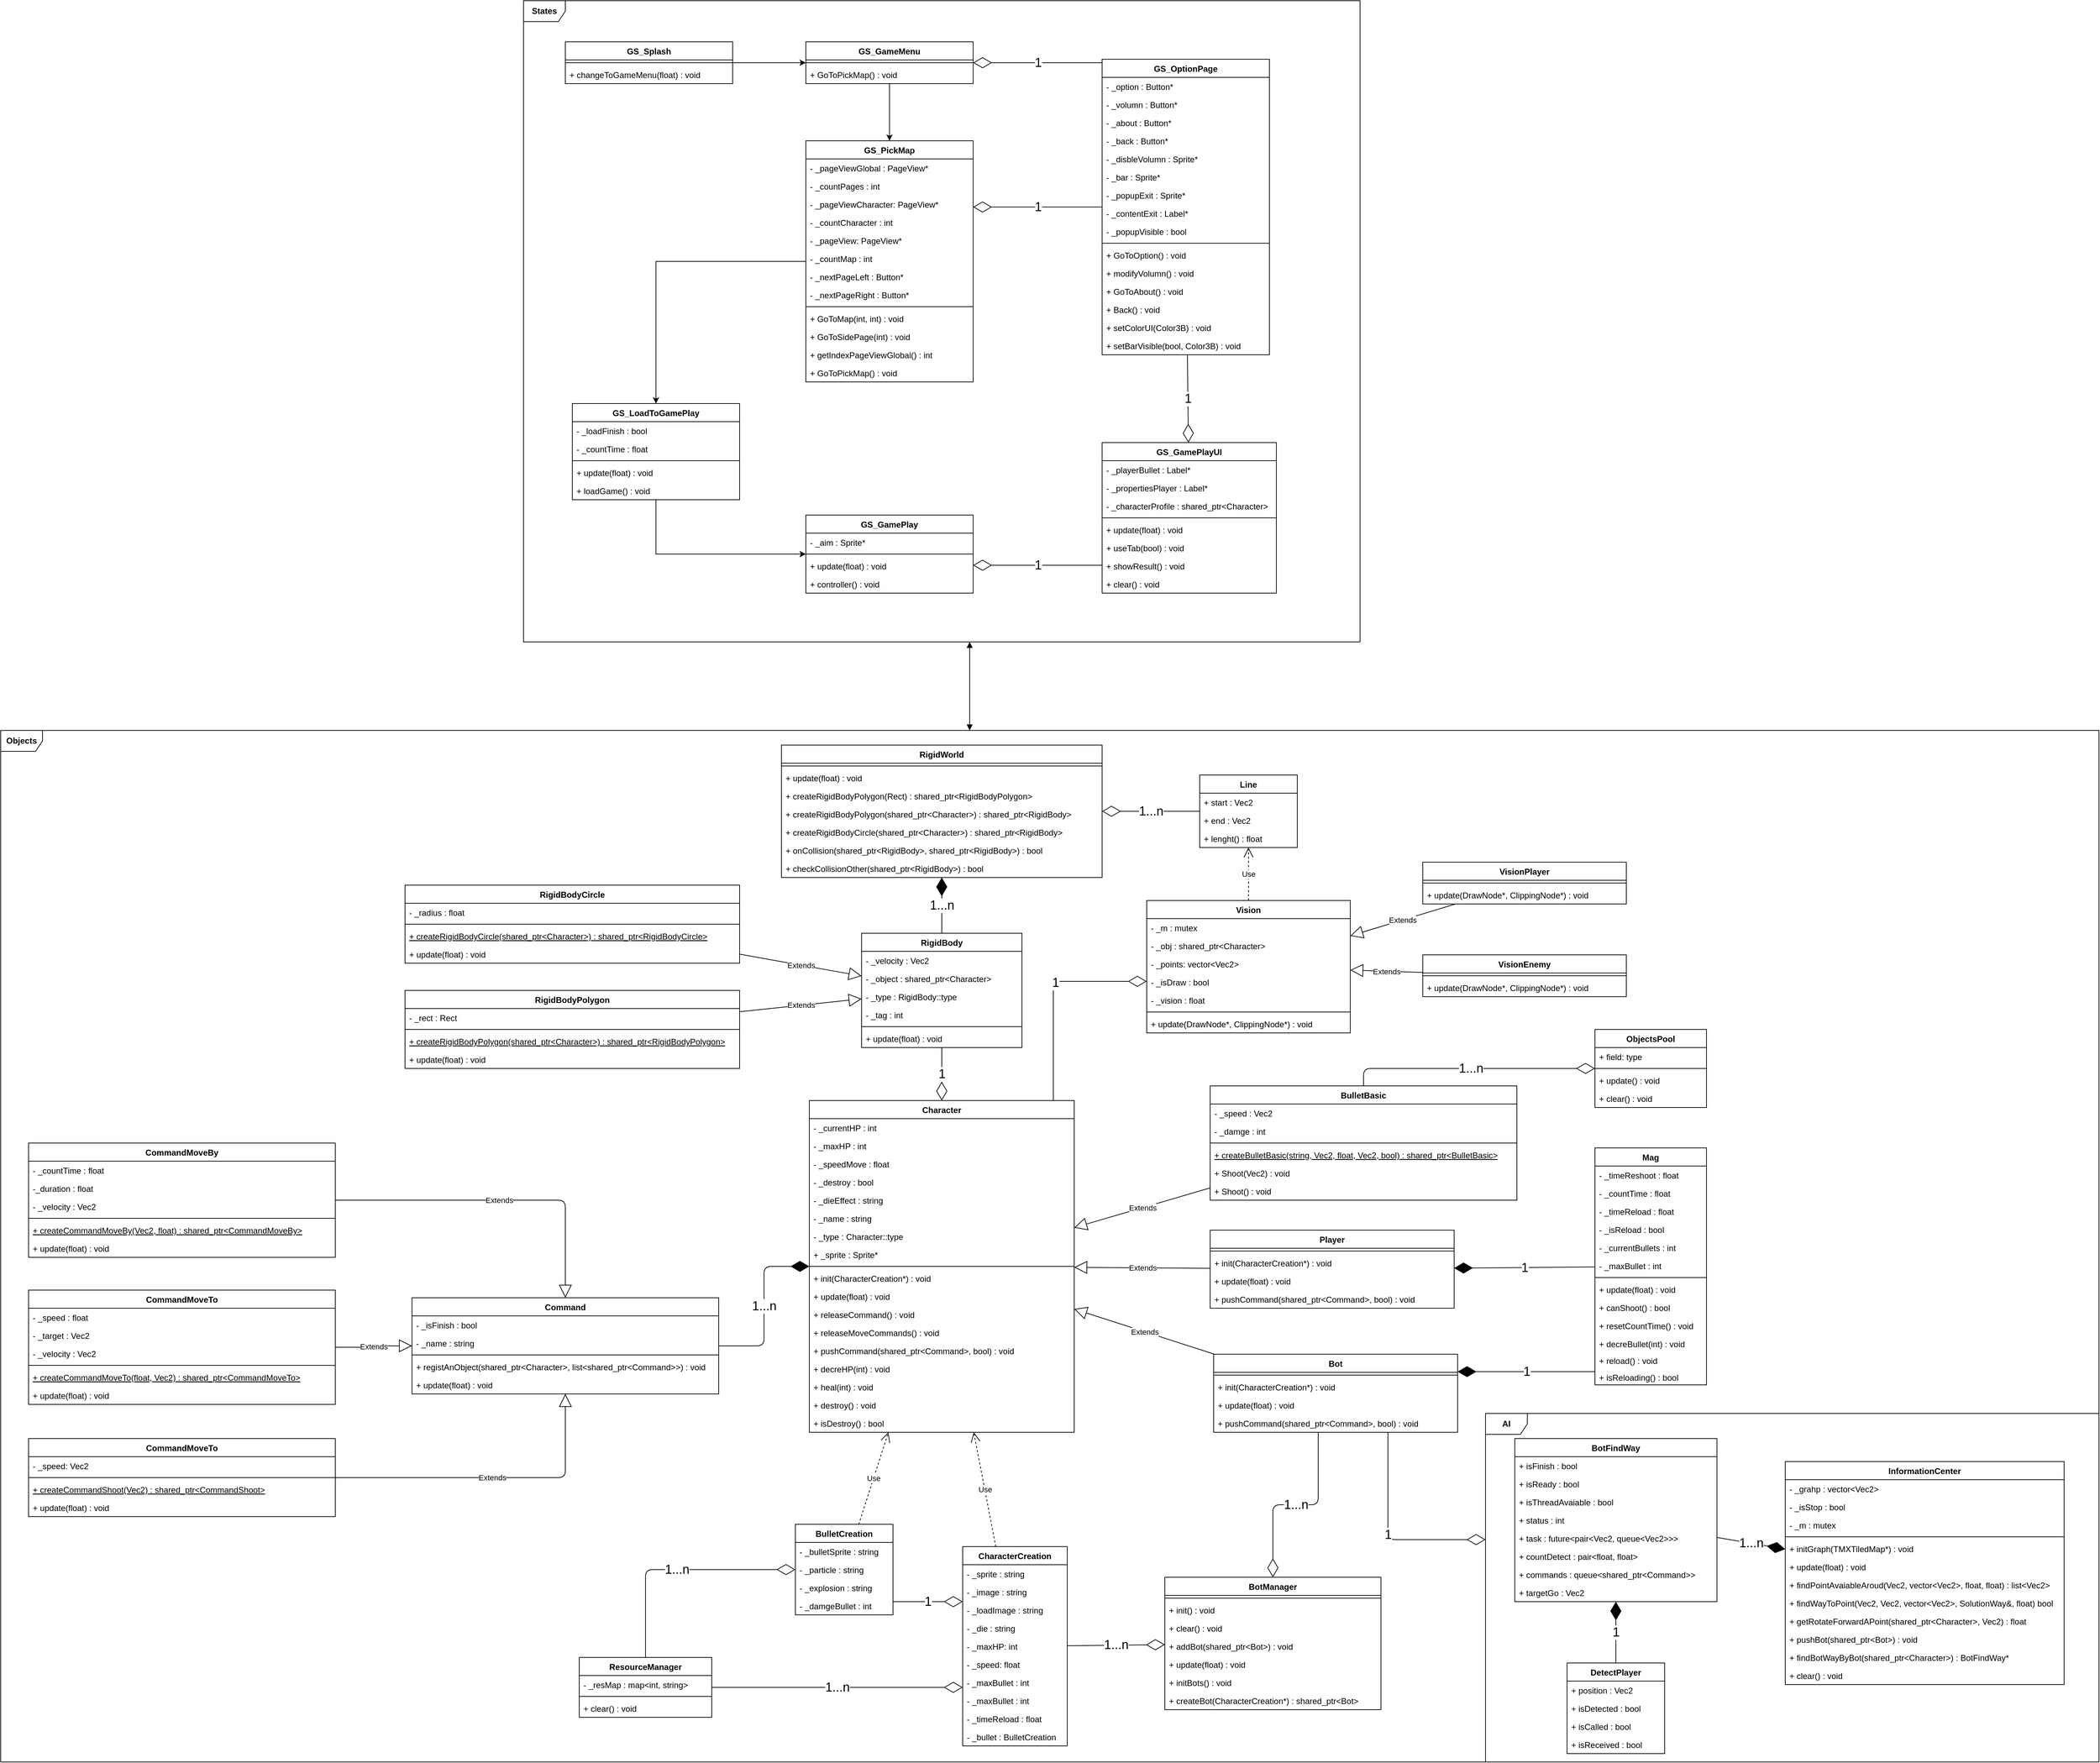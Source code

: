 <mxfile version="10.6.6" type="device"><diagram id="QkTjLVg03ag0lxa89wSh" name="Page-1"><mxGraphModel dx="5637" dy="4472" grid="1" gridSize="10" guides="1" tooltips="1" connect="1" arrows="1" fold="1" page="1" pageScale="1" pageWidth="827" pageHeight="1169" math="0" shadow="0"><root><mxCell id="0"/><mxCell id="1" parent="0"/><mxCell id="-5QDF3kojmLFgb1p0FTU-362" value="&lt;b&gt;States&lt;/b&gt;" style="shape=umlFrame;whiteSpace=wrap;html=1;gradientColor=none;" vertex="1" parent="1"><mxGeometry x="-640" y="-1557" width="1200" height="920" as="geometry"/></mxCell><mxCell id="-5QDF3kojmLFgb1p0FTU-153" value="&lt;b&gt;Objects&lt;/b&gt;" style="shape=umlFrame;whiteSpace=wrap;html=1;gradientColor=none;" vertex="1" parent="1"><mxGeometry x="-1390" y="-510" width="3010" height="1480" as="geometry"/></mxCell><mxCell id="-5QDF3kojmLFgb1p0FTU-270" value="&lt;b&gt;AI&lt;/b&gt;" style="shape=umlFrame;whiteSpace=wrap;html=1;gradientColor=none;" vertex="1" parent="1"><mxGeometry x="740" y="470" width="880" height="500" as="geometry"/></mxCell><mxCell id="-5QDF3kojmLFgb1p0FTU-1" value="Character" style="swimlane;fontStyle=1;align=center;verticalAlign=top;childLayout=stackLayout;horizontal=1;startSize=26;horizontalStack=0;resizeParent=1;resizeParentMax=0;resizeLast=0;collapsible=1;marginBottom=0;" vertex="1" parent="1"><mxGeometry x="-230" y="21" width="380" height="476" as="geometry"/></mxCell><mxCell id="-5QDF3kojmLFgb1p0FTU-6" value="- _currentHP : int" style="text;strokeColor=none;fillColor=none;align=left;verticalAlign=top;spacingLeft=4;spacingRight=4;overflow=hidden;rotatable=0;points=[[0,0.5],[1,0.5]];portConstraint=eastwest;" vertex="1" parent="-5QDF3kojmLFgb1p0FTU-1"><mxGeometry y="26" width="380" height="26" as="geometry"/></mxCell><mxCell id="-5QDF3kojmLFgb1p0FTU-9" value="- _maxHP : int" style="text;strokeColor=none;fillColor=none;align=left;verticalAlign=top;spacingLeft=4;spacingRight=4;overflow=hidden;rotatable=0;points=[[0,0.5],[1,0.5]];portConstraint=eastwest;" vertex="1" parent="-5QDF3kojmLFgb1p0FTU-1"><mxGeometry y="52" width="380" height="26" as="geometry"/></mxCell><mxCell id="-5QDF3kojmLFgb1p0FTU-49" value="- _speedMove : float" style="text;strokeColor=none;fillColor=none;align=left;verticalAlign=top;spacingLeft=4;spacingRight=4;overflow=hidden;rotatable=0;points=[[0,0.5],[1,0.5]];portConstraint=eastwest;" vertex="1" parent="-5QDF3kojmLFgb1p0FTU-1"><mxGeometry y="78" width="380" height="26" as="geometry"/></mxCell><mxCell id="-5QDF3kojmLFgb1p0FTU-7" value="- _destroy : bool" style="text;strokeColor=none;fillColor=none;align=left;verticalAlign=top;spacingLeft=4;spacingRight=4;overflow=hidden;rotatable=0;points=[[0,0.5],[1,0.5]];portConstraint=eastwest;" vertex="1" parent="-5QDF3kojmLFgb1p0FTU-1"><mxGeometry y="104" width="380" height="26" as="geometry"/></mxCell><mxCell id="-5QDF3kojmLFgb1p0FTU-8" value="- _dieEffect : string" style="text;strokeColor=none;fillColor=none;align=left;verticalAlign=top;spacingLeft=4;spacingRight=4;overflow=hidden;rotatable=0;points=[[0,0.5],[1,0.5]];portConstraint=eastwest;" vertex="1" parent="-5QDF3kojmLFgb1p0FTU-1"><mxGeometry y="130" width="380" height="26" as="geometry"/></mxCell><mxCell id="-5QDF3kojmLFgb1p0FTU-10" value="- _name : string" style="text;strokeColor=none;fillColor=none;align=left;verticalAlign=top;spacingLeft=4;spacingRight=4;overflow=hidden;rotatable=0;points=[[0,0.5],[1,0.5]];portConstraint=eastwest;" vertex="1" parent="-5QDF3kojmLFgb1p0FTU-1"><mxGeometry y="156" width="380" height="26" as="geometry"/></mxCell><mxCell id="-5QDF3kojmLFgb1p0FTU-11" value="- _type : Character::type" style="text;strokeColor=none;fillColor=none;align=left;verticalAlign=top;spacingLeft=4;spacingRight=4;overflow=hidden;rotatable=0;points=[[0,0.5],[1,0.5]];portConstraint=eastwest;" vertex="1" parent="-5QDF3kojmLFgb1p0FTU-1"><mxGeometry y="182" width="380" height="26" as="geometry"/></mxCell><mxCell id="-5QDF3kojmLFgb1p0FTU-13" value="+ _sprite : Sprite*" style="text;strokeColor=none;fillColor=none;align=left;verticalAlign=top;spacingLeft=4;spacingRight=4;overflow=hidden;rotatable=0;points=[[0,0.5],[1,0.5]];portConstraint=eastwest;" vertex="1" parent="-5QDF3kojmLFgb1p0FTU-1"><mxGeometry y="208" width="380" height="26" as="geometry"/></mxCell><mxCell id="-5QDF3kojmLFgb1p0FTU-3" value="" style="line;strokeWidth=1;fillColor=none;align=left;verticalAlign=middle;spacingTop=-1;spacingLeft=3;spacingRight=3;rotatable=0;labelPosition=right;points=[];portConstraint=eastwest;" vertex="1" parent="-5QDF3kojmLFgb1p0FTU-1"><mxGeometry y="234" width="380" height="8" as="geometry"/></mxCell><mxCell id="-5QDF3kojmLFgb1p0FTU-4" value="+ init(CharacterCreation*) : void" style="text;strokeColor=none;fillColor=none;align=left;verticalAlign=top;spacingLeft=4;spacingRight=4;overflow=hidden;rotatable=0;points=[[0,0.5],[1,0.5]];portConstraint=eastwest;" vertex="1" parent="-5QDF3kojmLFgb1p0FTU-1"><mxGeometry y="242" width="380" height="26" as="geometry"/></mxCell><mxCell id="-5QDF3kojmLFgb1p0FTU-16" value="+ update(float) : void" style="text;strokeColor=none;fillColor=none;align=left;verticalAlign=top;spacingLeft=4;spacingRight=4;overflow=hidden;rotatable=0;points=[[0,0.5],[1,0.5]];portConstraint=eastwest;" vertex="1" parent="-5QDF3kojmLFgb1p0FTU-1"><mxGeometry y="268" width="380" height="26" as="geometry"/></mxCell><mxCell id="-5QDF3kojmLFgb1p0FTU-17" value="+ releaseCommand() : void" style="text;strokeColor=none;fillColor=none;align=left;verticalAlign=top;spacingLeft=4;spacingRight=4;overflow=hidden;rotatable=0;points=[[0,0.5],[1,0.5]];portConstraint=eastwest;" vertex="1" parent="-5QDF3kojmLFgb1p0FTU-1"><mxGeometry y="294" width="380" height="26" as="geometry"/></mxCell><mxCell id="-5QDF3kojmLFgb1p0FTU-18" value="+ releaseMoveCommands() : void" style="text;strokeColor=none;fillColor=none;align=left;verticalAlign=top;spacingLeft=4;spacingRight=4;overflow=hidden;rotatable=0;points=[[0,0.5],[1,0.5]];portConstraint=eastwest;" vertex="1" parent="-5QDF3kojmLFgb1p0FTU-1"><mxGeometry y="320" width="380" height="26" as="geometry"/></mxCell><mxCell id="-5QDF3kojmLFgb1p0FTU-19" value="+ pushCommand(shared_ptr&lt;Command&gt;, bool) : void" style="text;strokeColor=none;fillColor=none;align=left;verticalAlign=top;spacingLeft=4;spacingRight=4;overflow=hidden;rotatable=0;points=[[0,0.5],[1,0.5]];portConstraint=eastwest;" vertex="1" parent="-5QDF3kojmLFgb1p0FTU-1"><mxGeometry y="346" width="380" height="26" as="geometry"/></mxCell><mxCell id="-5QDF3kojmLFgb1p0FTU-24" value="+ decreHP(int) : void" style="text;strokeColor=none;fillColor=none;align=left;verticalAlign=top;spacingLeft=4;spacingRight=4;overflow=hidden;rotatable=0;points=[[0,0.5],[1,0.5]];portConstraint=eastwest;" vertex="1" parent="-5QDF3kojmLFgb1p0FTU-1"><mxGeometry y="372" width="380" height="26" as="geometry"/></mxCell><mxCell id="-5QDF3kojmLFgb1p0FTU-25" value="+ heal(int) : void" style="text;strokeColor=none;fillColor=none;align=left;verticalAlign=top;spacingLeft=4;spacingRight=4;overflow=hidden;rotatable=0;points=[[0,0.5],[1,0.5]];portConstraint=eastwest;" vertex="1" parent="-5QDF3kojmLFgb1p0FTU-1"><mxGeometry y="398" width="380" height="26" as="geometry"/></mxCell><mxCell id="-5QDF3kojmLFgb1p0FTU-26" value="+ destroy() : void" style="text;strokeColor=none;fillColor=none;align=left;verticalAlign=top;spacingLeft=4;spacingRight=4;overflow=hidden;rotatable=0;points=[[0,0.5],[1,0.5]];portConstraint=eastwest;" vertex="1" parent="-5QDF3kojmLFgb1p0FTU-1"><mxGeometry y="424" width="380" height="26" as="geometry"/></mxCell><mxCell id="-5QDF3kojmLFgb1p0FTU-27" value="+ isDestroy() : bool" style="text;strokeColor=none;fillColor=none;align=left;verticalAlign=top;spacingLeft=4;spacingRight=4;overflow=hidden;rotatable=0;points=[[0,0.5],[1,0.5]];portConstraint=eastwest;" vertex="1" parent="-5QDF3kojmLFgb1p0FTU-1"><mxGeometry y="450" width="380" height="26" as="geometry"/></mxCell><mxCell id="-5QDF3kojmLFgb1p0FTU-30" value="Bot" style="swimlane;fontStyle=1;align=center;verticalAlign=top;childLayout=stackLayout;horizontal=1;startSize=26;horizontalStack=0;resizeParent=1;resizeParentMax=0;resizeLast=0;collapsible=1;marginBottom=0;" vertex="1" parent="1"><mxGeometry x="350" y="385" width="350" height="112" as="geometry"/></mxCell><mxCell id="-5QDF3kojmLFgb1p0FTU-32" value="" style="line;strokeWidth=1;fillColor=none;align=left;verticalAlign=middle;spacingTop=-1;spacingLeft=3;spacingRight=3;rotatable=0;labelPosition=right;points=[];portConstraint=eastwest;" vertex="1" parent="-5QDF3kojmLFgb1p0FTU-30"><mxGeometry y="26" width="350" height="8" as="geometry"/></mxCell><mxCell id="-5QDF3kojmLFgb1p0FTU-45" value="+ init(CharacterCreation*) : void" style="text;strokeColor=none;fillColor=none;align=left;verticalAlign=top;spacingLeft=4;spacingRight=4;overflow=hidden;rotatable=0;points=[[0,0.5],[1,0.5]];portConstraint=eastwest;" vertex="1" parent="-5QDF3kojmLFgb1p0FTU-30"><mxGeometry y="34" width="350" height="26" as="geometry"/></mxCell><mxCell id="-5QDF3kojmLFgb1p0FTU-46" value="+ update(float) : void" style="text;strokeColor=none;fillColor=none;align=left;verticalAlign=top;spacingLeft=4;spacingRight=4;overflow=hidden;rotatable=0;points=[[0,0.5],[1,0.5]];portConstraint=eastwest;" vertex="1" parent="-5QDF3kojmLFgb1p0FTU-30"><mxGeometry y="60" width="350" height="26" as="geometry"/></mxCell><mxCell id="-5QDF3kojmLFgb1p0FTU-47" value="+ pushCommand(shared_ptr&lt;Command&gt;, bool) : void" style="text;strokeColor=none;fillColor=none;align=left;verticalAlign=top;spacingLeft=4;spacingRight=4;overflow=hidden;rotatable=0;points=[[0,0.5],[1,0.5]];portConstraint=eastwest;" vertex="1" parent="-5QDF3kojmLFgb1p0FTU-30"><mxGeometry y="86" width="350" height="26" as="geometry"/></mxCell><mxCell id="-5QDF3kojmLFgb1p0FTU-34" value="Player" style="swimlane;fontStyle=1;align=center;verticalAlign=top;childLayout=stackLayout;horizontal=1;startSize=26;horizontalStack=0;resizeParent=1;resizeParentMax=0;resizeLast=0;collapsible=1;marginBottom=0;" vertex="1" parent="1"><mxGeometry x="345" y="207" width="350" height="112" as="geometry"/></mxCell><mxCell id="-5QDF3kojmLFgb1p0FTU-36" value="" style="line;strokeWidth=1;fillColor=none;align=left;verticalAlign=middle;spacingTop=-1;spacingLeft=3;spacingRight=3;rotatable=0;labelPosition=right;points=[];portConstraint=eastwest;" vertex="1" parent="-5QDF3kojmLFgb1p0FTU-34"><mxGeometry y="26" width="350" height="8" as="geometry"/></mxCell><mxCell id="-5QDF3kojmLFgb1p0FTU-51" value="+ init(CharacterCreation*) : void" style="text;strokeColor=none;fillColor=none;align=left;verticalAlign=top;spacingLeft=4;spacingRight=4;overflow=hidden;rotatable=0;points=[[0,0.5],[1,0.5]];portConstraint=eastwest;" vertex="1" parent="-5QDF3kojmLFgb1p0FTU-34"><mxGeometry y="34" width="350" height="26" as="geometry"/></mxCell><mxCell id="-5QDF3kojmLFgb1p0FTU-52" value="+ update(float) : void" style="text;strokeColor=none;fillColor=none;align=left;verticalAlign=top;spacingLeft=4;spacingRight=4;overflow=hidden;rotatable=0;points=[[0,0.5],[1,0.5]];portConstraint=eastwest;" vertex="1" parent="-5QDF3kojmLFgb1p0FTU-34"><mxGeometry y="60" width="350" height="26" as="geometry"/></mxCell><mxCell id="-5QDF3kojmLFgb1p0FTU-53" value="+ pushCommand(shared_ptr&lt;Command&gt;, bool) : void" style="text;strokeColor=none;fillColor=none;align=left;verticalAlign=top;spacingLeft=4;spacingRight=4;overflow=hidden;rotatable=0;points=[[0,0.5],[1,0.5]];portConstraint=eastwest;" vertex="1" parent="-5QDF3kojmLFgb1p0FTU-34"><mxGeometry y="86" width="350" height="26" as="geometry"/></mxCell><mxCell id="-5QDF3kojmLFgb1p0FTU-38" value="BulletBasic" style="swimlane;fontStyle=1;align=center;verticalAlign=top;childLayout=stackLayout;horizontal=1;startSize=26;horizontalStack=0;resizeParent=1;resizeParentMax=0;resizeLast=0;collapsible=1;marginBottom=0;" vertex="1" parent="1"><mxGeometry x="345" width="440" height="164" as="geometry"/></mxCell><mxCell id="-5QDF3kojmLFgb1p0FTU-39" value="- _speed : Vec2" style="text;strokeColor=none;fillColor=none;align=left;verticalAlign=top;spacingLeft=4;spacingRight=4;overflow=hidden;rotatable=0;points=[[0,0.5],[1,0.5]];portConstraint=eastwest;" vertex="1" parent="-5QDF3kojmLFgb1p0FTU-38"><mxGeometry y="26" width="440" height="26" as="geometry"/></mxCell><mxCell id="-5QDF3kojmLFgb1p0FTU-54" value="- _damge : int" style="text;strokeColor=none;fillColor=none;align=left;verticalAlign=top;spacingLeft=4;spacingRight=4;overflow=hidden;rotatable=0;points=[[0,0.5],[1,0.5]];portConstraint=eastwest;" vertex="1" parent="-5QDF3kojmLFgb1p0FTU-38"><mxGeometry y="52" width="440" height="26" as="geometry"/></mxCell><mxCell id="-5QDF3kojmLFgb1p0FTU-40" value="" style="line;strokeWidth=1;fillColor=none;align=left;verticalAlign=middle;spacingTop=-1;spacingLeft=3;spacingRight=3;rotatable=0;labelPosition=right;points=[];portConstraint=eastwest;" vertex="1" parent="-5QDF3kojmLFgb1p0FTU-38"><mxGeometry y="78" width="440" height="8" as="geometry"/></mxCell><mxCell id="-5QDF3kojmLFgb1p0FTU-41" value="+ createBulletBasic(string, Vec2, float, Vec2, bool) : shared_ptr&lt;BulletBasic&gt;" style="text;strokeColor=none;fillColor=none;align=left;verticalAlign=top;spacingLeft=4;spacingRight=4;overflow=hidden;rotatable=0;points=[[0,0.5],[1,0.5]];portConstraint=eastwest;fontStyle=4" vertex="1" parent="-5QDF3kojmLFgb1p0FTU-38"><mxGeometry y="86" width="440" height="26" as="geometry"/></mxCell><mxCell id="-5QDF3kojmLFgb1p0FTU-55" value="+ Shoot(Vec2) : void" style="text;strokeColor=none;fillColor=none;align=left;verticalAlign=top;spacingLeft=4;spacingRight=4;overflow=hidden;rotatable=0;points=[[0,0.5],[1,0.5]];portConstraint=eastwest;" vertex="1" parent="-5QDF3kojmLFgb1p0FTU-38"><mxGeometry y="112" width="440" height="26" as="geometry"/></mxCell><mxCell id="-5QDF3kojmLFgb1p0FTU-56" value="+ Shoot() : void" style="text;strokeColor=none;fillColor=none;align=left;verticalAlign=top;spacingLeft=4;spacingRight=4;overflow=hidden;rotatable=0;points=[[0,0.5],[1,0.5]];portConstraint=eastwest;" vertex="1" parent="-5QDF3kojmLFgb1p0FTU-38"><mxGeometry y="138" width="440" height="26" as="geometry"/></mxCell><mxCell id="-5QDF3kojmLFgb1p0FTU-42" value="Extends" style="endArrow=block;endSize=16;endFill=0;html=1;" edge="1" parent="1" source="-5QDF3kojmLFgb1p0FTU-30" target="-5QDF3kojmLFgb1p0FTU-1"><mxGeometry width="160" relative="1" as="geometry"><mxPoint x="250" y="290" as="sourcePoint"/><mxPoint x="410" y="290" as="targetPoint"/></mxGeometry></mxCell><mxCell id="-5QDF3kojmLFgb1p0FTU-43" value="Extends" style="endArrow=block;endSize=16;endFill=0;html=1;" edge="1" parent="1" source="-5QDF3kojmLFgb1p0FTU-34" target="-5QDF3kojmLFgb1p0FTU-1"><mxGeometry width="160" relative="1" as="geometry"><mxPoint x="470" y="115.241" as="sourcePoint"/><mxPoint x="160" y="275.052" as="targetPoint"/></mxGeometry></mxCell><mxCell id="-5QDF3kojmLFgb1p0FTU-44" value="Extends" style="endArrow=block;endSize=16;endFill=0;html=1;" edge="1" parent="1" source="-5QDF3kojmLFgb1p0FTU-38" target="-5QDF3kojmLFgb1p0FTU-1"><mxGeometry width="160" relative="1" as="geometry"><mxPoint x="470" y="365.241" as="sourcePoint"/><mxPoint x="160" y="370.052" as="targetPoint"/></mxGeometry></mxCell><mxCell id="-5QDF3kojmLFgb1p0FTU-58" value="RigidBody&#10;&#10;" style="swimlane;fontStyle=1;align=center;verticalAlign=top;childLayout=stackLayout;horizontal=1;startSize=26;horizontalStack=0;resizeParent=1;resizeParentMax=0;resizeLast=0;collapsible=1;marginBottom=0;" vertex="1" parent="1"><mxGeometry x="-155" y="-219" width="230" height="164" as="geometry"/></mxCell><mxCell id="-5QDF3kojmLFgb1p0FTU-59" value="- _velocity : Vec2" style="text;strokeColor=none;fillColor=none;align=left;verticalAlign=top;spacingLeft=4;spacingRight=4;overflow=hidden;rotatable=0;points=[[0,0.5],[1,0.5]];portConstraint=eastwest;" vertex="1" parent="-5QDF3kojmLFgb1p0FTU-58"><mxGeometry y="26" width="230" height="26" as="geometry"/></mxCell><mxCell id="-5QDF3kojmLFgb1p0FTU-158" value="- _object : shared_ptr&lt;Character&gt;" style="text;strokeColor=none;fillColor=none;align=left;verticalAlign=top;spacingLeft=4;spacingRight=4;overflow=hidden;rotatable=0;points=[[0,0.5],[1,0.5]];portConstraint=eastwest;" vertex="1" parent="-5QDF3kojmLFgb1p0FTU-58"><mxGeometry y="52" width="230" height="26" as="geometry"/></mxCell><mxCell id="-5QDF3kojmLFgb1p0FTU-161" value="- _type : RigidBody::type" style="text;strokeColor=none;fillColor=none;align=left;verticalAlign=top;spacingLeft=4;spacingRight=4;overflow=hidden;rotatable=0;points=[[0,0.5],[1,0.5]];portConstraint=eastwest;" vertex="1" parent="-5QDF3kojmLFgb1p0FTU-58"><mxGeometry y="78" width="230" height="26" as="geometry"/></mxCell><mxCell id="-5QDF3kojmLFgb1p0FTU-162" value="- _tag : int" style="text;strokeColor=none;fillColor=none;align=left;verticalAlign=top;spacingLeft=4;spacingRight=4;overflow=hidden;rotatable=0;points=[[0,0.5],[1,0.5]];portConstraint=eastwest;" vertex="1" parent="-5QDF3kojmLFgb1p0FTU-58"><mxGeometry y="104" width="230" height="26" as="geometry"/></mxCell><mxCell id="-5QDF3kojmLFgb1p0FTU-60" value="" style="line;strokeWidth=1;fillColor=none;align=left;verticalAlign=middle;spacingTop=-1;spacingLeft=3;spacingRight=3;rotatable=0;labelPosition=right;points=[];portConstraint=eastwest;" vertex="1" parent="-5QDF3kojmLFgb1p0FTU-58"><mxGeometry y="130" width="230" height="8" as="geometry"/></mxCell><mxCell id="-5QDF3kojmLFgb1p0FTU-164" value="+ update(float) : void" style="text;strokeColor=none;fillColor=none;align=left;verticalAlign=top;spacingLeft=4;spacingRight=4;overflow=hidden;rotatable=0;points=[[0,0.5],[1,0.5]];portConstraint=eastwest;" vertex="1" parent="-5QDF3kojmLFgb1p0FTU-58"><mxGeometry y="138" width="230" height="26" as="geometry"/></mxCell><mxCell id="-5QDF3kojmLFgb1p0FTU-63" value="&lt;font style=&quot;font-size: 18px&quot;&gt;1&lt;/font&gt;" style="endArrow=diamondThin;endFill=0;endSize=24;html=1;" edge="1" parent="1" source="-5QDF3kojmLFgb1p0FTU-58" target="-5QDF3kojmLFgb1p0FTU-1"><mxGeometry width="160" relative="1" as="geometry"><mxPoint x="-70" y="-50" as="sourcePoint"/><mxPoint x="90" y="-50" as="targetPoint"/></mxGeometry></mxCell><mxCell id="-5QDF3kojmLFgb1p0FTU-64" value="Mag" style="swimlane;fontStyle=1;align=center;verticalAlign=top;childLayout=stackLayout;horizontal=1;startSize=26;horizontalStack=0;resizeParent=1;resizeParentMax=0;resizeLast=0;collapsible=1;marginBottom=0;" vertex="1" parent="1"><mxGeometry x="897" y="89" width="160" height="340" as="geometry"/></mxCell><mxCell id="-5QDF3kojmLFgb1p0FTU-65" value="- _timeReshoot : float" style="text;strokeColor=none;fillColor=none;align=left;verticalAlign=top;spacingLeft=4;spacingRight=4;overflow=hidden;rotatable=0;points=[[0,0.5],[1,0.5]];portConstraint=eastwest;" vertex="1" parent="-5QDF3kojmLFgb1p0FTU-64"><mxGeometry y="26" width="160" height="26" as="geometry"/></mxCell><mxCell id="-5QDF3kojmLFgb1p0FTU-70" value="- _countTime : float" style="text;strokeColor=none;fillColor=none;align=left;verticalAlign=top;spacingLeft=4;spacingRight=4;overflow=hidden;rotatable=0;points=[[0,0.5],[1,0.5]];portConstraint=eastwest;" vertex="1" parent="-5QDF3kojmLFgb1p0FTU-64"><mxGeometry y="52" width="160" height="26" as="geometry"/></mxCell><mxCell id="-5QDF3kojmLFgb1p0FTU-71" value="- _timeReload : float" style="text;strokeColor=none;fillColor=none;align=left;verticalAlign=top;spacingLeft=4;spacingRight=4;overflow=hidden;rotatable=0;points=[[0,0.5],[1,0.5]];portConstraint=eastwest;" vertex="1" parent="-5QDF3kojmLFgb1p0FTU-64"><mxGeometry y="78" width="160" height="26" as="geometry"/></mxCell><mxCell id="-5QDF3kojmLFgb1p0FTU-72" value="- _isReload : bool" style="text;strokeColor=none;fillColor=none;align=left;verticalAlign=top;spacingLeft=4;spacingRight=4;overflow=hidden;rotatable=0;points=[[0,0.5],[1,0.5]];portConstraint=eastwest;" vertex="1" parent="-5QDF3kojmLFgb1p0FTU-64"><mxGeometry y="104" width="160" height="26" as="geometry"/></mxCell><mxCell id="-5QDF3kojmLFgb1p0FTU-73" value="- _currentBullets : int" style="text;strokeColor=none;fillColor=none;align=left;verticalAlign=top;spacingLeft=4;spacingRight=4;overflow=hidden;rotatable=0;points=[[0,0.5],[1,0.5]];portConstraint=eastwest;" vertex="1" parent="-5QDF3kojmLFgb1p0FTU-64"><mxGeometry y="130" width="160" height="26" as="geometry"/></mxCell><mxCell id="-5QDF3kojmLFgb1p0FTU-74" value="- _maxBullet : int" style="text;strokeColor=none;fillColor=none;align=left;verticalAlign=top;spacingLeft=4;spacingRight=4;overflow=hidden;rotatable=0;points=[[0,0.5],[1,0.5]];portConstraint=eastwest;" vertex="1" parent="-5QDF3kojmLFgb1p0FTU-64"><mxGeometry y="156" width="160" height="26" as="geometry"/></mxCell><mxCell id="-5QDF3kojmLFgb1p0FTU-66" value="" style="line;strokeWidth=1;fillColor=none;align=left;verticalAlign=middle;spacingTop=-1;spacingLeft=3;spacingRight=3;rotatable=0;labelPosition=right;points=[];portConstraint=eastwest;" vertex="1" parent="-5QDF3kojmLFgb1p0FTU-64"><mxGeometry y="182" width="160" height="8" as="geometry"/></mxCell><mxCell id="-5QDF3kojmLFgb1p0FTU-67" value="+ update(float) : void" style="text;strokeColor=none;fillColor=none;align=left;verticalAlign=top;spacingLeft=4;spacingRight=4;overflow=hidden;rotatable=0;points=[[0,0.5],[1,0.5]];portConstraint=eastwest;" vertex="1" parent="-5QDF3kojmLFgb1p0FTU-64"><mxGeometry y="190" width="160" height="26" as="geometry"/></mxCell><mxCell id="-5QDF3kojmLFgb1p0FTU-75" value="+ canShoot() : bool" style="text;strokeColor=none;fillColor=none;align=left;verticalAlign=top;spacingLeft=4;spacingRight=4;overflow=hidden;rotatable=0;points=[[0,0.5],[1,0.5]];portConstraint=eastwest;" vertex="1" parent="-5QDF3kojmLFgb1p0FTU-64"><mxGeometry y="216" width="160" height="26" as="geometry"/></mxCell><mxCell id="-5QDF3kojmLFgb1p0FTU-76" value="+ resetCountTime() : void" style="text;strokeColor=none;fillColor=none;align=left;verticalAlign=top;spacingLeft=4;spacingRight=4;overflow=hidden;rotatable=0;points=[[0,0.5],[1,0.5]];portConstraint=eastwest;" vertex="1" parent="-5QDF3kojmLFgb1p0FTU-64"><mxGeometry y="242" width="160" height="26" as="geometry"/></mxCell><mxCell id="-5QDF3kojmLFgb1p0FTU-77" value="+ decreBullet(int) : void" style="text;strokeColor=none;fillColor=none;align=left;verticalAlign=top;spacingLeft=4;spacingRight=4;overflow=hidden;rotatable=0;points=[[0,0.5],[1,0.5]];portConstraint=eastwest;" vertex="1" parent="-5QDF3kojmLFgb1p0FTU-64"><mxGeometry y="268" width="160" height="24" as="geometry"/></mxCell><mxCell id="-5QDF3kojmLFgb1p0FTU-78" value="+ reload() : void" style="text;strokeColor=none;fillColor=none;align=left;verticalAlign=top;spacingLeft=4;spacingRight=4;overflow=hidden;rotatable=0;points=[[0,0.5],[1,0.5]];portConstraint=eastwest;" vertex="1" parent="-5QDF3kojmLFgb1p0FTU-64"><mxGeometry y="292" width="160" height="24" as="geometry"/></mxCell><mxCell id="-5QDF3kojmLFgb1p0FTU-79" value="+ isReloading() : bool" style="text;strokeColor=none;fillColor=none;align=left;verticalAlign=top;spacingLeft=4;spacingRight=4;overflow=hidden;rotatable=0;points=[[0,0.5],[1,0.5]];portConstraint=eastwest;" vertex="1" parent="-5QDF3kojmLFgb1p0FTU-64"><mxGeometry y="316" width="160" height="24" as="geometry"/></mxCell><mxCell id="-5QDF3kojmLFgb1p0FTU-68" value="&lt;font style=&quot;font-size: 18px&quot;&gt;1&lt;/font&gt;" style="endArrow=diamondThin;endFill=1;endSize=24;html=1;edgeStyle=orthogonalEdgeStyle;" edge="1" parent="1" source="-5QDF3kojmLFgb1p0FTU-64" target="-5QDF3kojmLFgb1p0FTU-30"><mxGeometry width="160" relative="1" as="geometry"><mxPoint x="810" y="300" as="sourcePoint"/><mxPoint x="970" y="300" as="targetPoint"/><Array as="points"><mxPoint x="850" y="410"/><mxPoint x="850" y="410"/></Array></mxGeometry></mxCell><mxCell id="-5QDF3kojmLFgb1p0FTU-69" value="&lt;font style=&quot;font-size: 18px&quot;&gt;1&lt;/font&gt;" style="endArrow=diamondThin;endFill=1;endSize=24;html=1;" edge="1" parent="1" source="-5QDF3kojmLFgb1p0FTU-64" target="-5QDF3kojmLFgb1p0FTU-34"><mxGeometry width="160" relative="1" as="geometry"><mxPoint x="880" y="200.659" as="sourcePoint"/><mxPoint x="710" y="151.059" as="targetPoint"/></mxGeometry></mxCell><mxCell id="-5QDF3kojmLFgb1p0FTU-80" value="Command" style="swimlane;fontStyle=1;align=center;verticalAlign=top;childLayout=stackLayout;horizontal=1;startSize=26;horizontalStack=0;resizeParent=1;resizeParentMax=0;resizeLast=0;collapsible=1;marginBottom=0;" vertex="1" parent="1"><mxGeometry x="-800" y="304" width="440" height="138" as="geometry"/></mxCell><mxCell id="-5QDF3kojmLFgb1p0FTU-81" value="- _isFinish : bool" style="text;strokeColor=none;fillColor=none;align=left;verticalAlign=top;spacingLeft=4;spacingRight=4;overflow=hidden;rotatable=0;points=[[0,0.5],[1,0.5]];portConstraint=eastwest;" vertex="1" parent="-5QDF3kojmLFgb1p0FTU-80"><mxGeometry y="26" width="440" height="26" as="geometry"/></mxCell><mxCell id="-5QDF3kojmLFgb1p0FTU-86" value="- _name : string" style="text;strokeColor=none;fillColor=none;align=left;verticalAlign=top;spacingLeft=4;spacingRight=4;overflow=hidden;rotatable=0;points=[[0,0.5],[1,0.5]];portConstraint=eastwest;" vertex="1" parent="-5QDF3kojmLFgb1p0FTU-80"><mxGeometry y="52" width="440" height="26" as="geometry"/></mxCell><mxCell id="-5QDF3kojmLFgb1p0FTU-82" value="" style="line;strokeWidth=1;fillColor=none;align=left;verticalAlign=middle;spacingTop=-1;spacingLeft=3;spacingRight=3;rotatable=0;labelPosition=right;points=[];portConstraint=eastwest;" vertex="1" parent="-5QDF3kojmLFgb1p0FTU-80"><mxGeometry y="78" width="440" height="8" as="geometry"/></mxCell><mxCell id="-5QDF3kojmLFgb1p0FTU-88" value="+ registAnObject(shared_ptr&lt;Character&gt;, list&lt;shared_ptr&lt;Command&gt;&gt;) : void" style="text;strokeColor=none;fillColor=none;align=left;verticalAlign=top;spacingLeft=4;spacingRight=4;overflow=hidden;rotatable=0;points=[[0,0.5],[1,0.5]];portConstraint=eastwest;" vertex="1" parent="-5QDF3kojmLFgb1p0FTU-80"><mxGeometry y="86" width="440" height="26" as="geometry"/></mxCell><mxCell id="-5QDF3kojmLFgb1p0FTU-89" value="+ update(float) : void" style="text;strokeColor=none;fillColor=none;align=left;verticalAlign=top;spacingLeft=4;spacingRight=4;overflow=hidden;rotatable=0;points=[[0,0.5],[1,0.5]];portConstraint=eastwest;" vertex="1" parent="-5QDF3kojmLFgb1p0FTU-80"><mxGeometry y="112" width="440" height="26" as="geometry"/></mxCell><mxCell id="-5QDF3kojmLFgb1p0FTU-85" value="&lt;font style=&quot;font-size: 18px&quot;&gt;1...n&lt;/font&gt;" style="endArrow=diamondThin;endFill=1;endSize=24;html=1;edgeStyle=orthogonalEdgeStyle;" edge="1" parent="1" source="-5QDF3kojmLFgb1p0FTU-80" target="-5QDF3kojmLFgb1p0FTU-1"><mxGeometry width="160" relative="1" as="geometry"><mxPoint x="-500" y="220" as="sourcePoint"/><mxPoint x="-340" y="220" as="targetPoint"/></mxGeometry></mxCell><mxCell id="-5QDF3kojmLFgb1p0FTU-91" value="CommandMoveBy" style="swimlane;fontStyle=1;align=center;verticalAlign=top;childLayout=stackLayout;horizontal=1;startSize=26;horizontalStack=0;resizeParent=1;resizeParentMax=0;resizeLast=0;collapsible=1;marginBottom=0;" vertex="1" parent="1"><mxGeometry x="-1350" y="82" width="440" height="164" as="geometry"/></mxCell><mxCell id="-5QDF3kojmLFgb1p0FTU-92" value="- _countTime : float" style="text;strokeColor=none;fillColor=none;align=left;verticalAlign=top;spacingLeft=4;spacingRight=4;overflow=hidden;rotatable=0;points=[[0,0.5],[1,0.5]];portConstraint=eastwest;" vertex="1" parent="-5QDF3kojmLFgb1p0FTU-91"><mxGeometry y="26" width="440" height="26" as="geometry"/></mxCell><mxCell id="-5QDF3kojmLFgb1p0FTU-97" value="-_duration : float" style="text;strokeColor=none;fillColor=none;align=left;verticalAlign=top;spacingLeft=4;spacingRight=4;overflow=hidden;rotatable=0;points=[[0,0.5],[1,0.5]];portConstraint=eastwest;" vertex="1" parent="-5QDF3kojmLFgb1p0FTU-91"><mxGeometry y="52" width="440" height="26" as="geometry"/></mxCell><mxCell id="-5QDF3kojmLFgb1p0FTU-93" value="- _velocity : Vec2" style="text;strokeColor=none;fillColor=none;align=left;verticalAlign=top;spacingLeft=4;spacingRight=4;overflow=hidden;rotatable=0;points=[[0,0.5],[1,0.5]];portConstraint=eastwest;" vertex="1" parent="-5QDF3kojmLFgb1p0FTU-91"><mxGeometry y="78" width="440" height="26" as="geometry"/></mxCell><mxCell id="-5QDF3kojmLFgb1p0FTU-94" value="" style="line;strokeWidth=1;fillColor=none;align=left;verticalAlign=middle;spacingTop=-1;spacingLeft=3;spacingRight=3;rotatable=0;labelPosition=right;points=[];portConstraint=eastwest;" vertex="1" parent="-5QDF3kojmLFgb1p0FTU-91"><mxGeometry y="104" width="440" height="8" as="geometry"/></mxCell><mxCell id="-5QDF3kojmLFgb1p0FTU-95" value="+ createCommandMoveBy(Vec2, float) : shared_ptr&lt;CommandMoveBy&gt;" style="text;strokeColor=none;fillColor=none;align=left;verticalAlign=top;spacingLeft=4;spacingRight=4;overflow=hidden;rotatable=0;points=[[0,0.5],[1,0.5]];portConstraint=eastwest;fontStyle=4" vertex="1" parent="-5QDF3kojmLFgb1p0FTU-91"><mxGeometry y="112" width="440" height="26" as="geometry"/></mxCell><mxCell id="-5QDF3kojmLFgb1p0FTU-96" value="+ update(float) : void" style="text;strokeColor=none;fillColor=none;align=left;verticalAlign=top;spacingLeft=4;spacingRight=4;overflow=hidden;rotatable=0;points=[[0,0.5],[1,0.5]];portConstraint=eastwest;" vertex="1" parent="-5QDF3kojmLFgb1p0FTU-91"><mxGeometry y="138" width="440" height="26" as="geometry"/></mxCell><mxCell id="-5QDF3kojmLFgb1p0FTU-99" value="CommandMoveTo" style="swimlane;fontStyle=1;align=center;verticalAlign=top;childLayout=stackLayout;horizontal=1;startSize=26;horizontalStack=0;resizeParent=1;resizeParentMax=0;resizeLast=0;collapsible=1;marginBottom=0;" vertex="1" parent="1"><mxGeometry x="-1350" y="293" width="440" height="164" as="geometry"/></mxCell><mxCell id="-5QDF3kojmLFgb1p0FTU-100" value="- _speed : float" style="text;strokeColor=none;fillColor=none;align=left;verticalAlign=top;spacingLeft=4;spacingRight=4;overflow=hidden;rotatable=0;points=[[0,0.5],[1,0.5]];portConstraint=eastwest;" vertex="1" parent="-5QDF3kojmLFgb1p0FTU-99"><mxGeometry y="26" width="440" height="26" as="geometry"/></mxCell><mxCell id="-5QDF3kojmLFgb1p0FTU-101" value="- _target : Vec2" style="text;strokeColor=none;fillColor=none;align=left;verticalAlign=top;spacingLeft=4;spacingRight=4;overflow=hidden;rotatable=0;points=[[0,0.5],[1,0.5]];portConstraint=eastwest;" vertex="1" parent="-5QDF3kojmLFgb1p0FTU-99"><mxGeometry y="52" width="440" height="26" as="geometry"/></mxCell><mxCell id="-5QDF3kojmLFgb1p0FTU-102" value="- _velocity : Vec2" style="text;strokeColor=none;fillColor=none;align=left;verticalAlign=top;spacingLeft=4;spacingRight=4;overflow=hidden;rotatable=0;points=[[0,0.5],[1,0.5]];portConstraint=eastwest;" vertex="1" parent="-5QDF3kojmLFgb1p0FTU-99"><mxGeometry y="78" width="440" height="26" as="geometry"/></mxCell><mxCell id="-5QDF3kojmLFgb1p0FTU-103" value="" style="line;strokeWidth=1;fillColor=none;align=left;verticalAlign=middle;spacingTop=-1;spacingLeft=3;spacingRight=3;rotatable=0;labelPosition=right;points=[];portConstraint=eastwest;" vertex="1" parent="-5QDF3kojmLFgb1p0FTU-99"><mxGeometry y="104" width="440" height="8" as="geometry"/></mxCell><mxCell id="-5QDF3kojmLFgb1p0FTU-104" value="+ createCommandMoveTo(float, Vec2) : shared_ptr&lt;CommandMoveTo&gt;" style="text;strokeColor=none;fillColor=none;align=left;verticalAlign=top;spacingLeft=4;spacingRight=4;overflow=hidden;rotatable=0;points=[[0,0.5],[1,0.5]];portConstraint=eastwest;fontStyle=4" vertex="1" parent="-5QDF3kojmLFgb1p0FTU-99"><mxGeometry y="112" width="440" height="26" as="geometry"/></mxCell><mxCell id="-5QDF3kojmLFgb1p0FTU-105" value="+ update(float) : void" style="text;strokeColor=none;fillColor=none;align=left;verticalAlign=top;spacingLeft=4;spacingRight=4;overflow=hidden;rotatable=0;points=[[0,0.5],[1,0.5]];portConstraint=eastwest;" vertex="1" parent="-5QDF3kojmLFgb1p0FTU-99"><mxGeometry y="138" width="440" height="26" as="geometry"/></mxCell><mxCell id="-5QDF3kojmLFgb1p0FTU-106" value="CommandMoveTo" style="swimlane;fontStyle=1;align=center;verticalAlign=top;childLayout=stackLayout;horizontal=1;startSize=26;horizontalStack=0;resizeParent=1;resizeParentMax=0;resizeLast=0;collapsible=1;marginBottom=0;" vertex="1" parent="1"><mxGeometry x="-1350" y="506" width="440" height="112" as="geometry"/></mxCell><mxCell id="-5QDF3kojmLFgb1p0FTU-109" value="- _speed: Vec2" style="text;strokeColor=none;fillColor=none;align=left;verticalAlign=top;spacingLeft=4;spacingRight=4;overflow=hidden;rotatable=0;points=[[0,0.5],[1,0.5]];portConstraint=eastwest;" vertex="1" parent="-5QDF3kojmLFgb1p0FTU-106"><mxGeometry y="26" width="440" height="26" as="geometry"/></mxCell><mxCell id="-5QDF3kojmLFgb1p0FTU-110" value="" style="line;strokeWidth=1;fillColor=none;align=left;verticalAlign=middle;spacingTop=-1;spacingLeft=3;spacingRight=3;rotatable=0;labelPosition=right;points=[];portConstraint=eastwest;" vertex="1" parent="-5QDF3kojmLFgb1p0FTU-106"><mxGeometry y="52" width="440" height="8" as="geometry"/></mxCell><mxCell id="-5QDF3kojmLFgb1p0FTU-111" value="+ createCommandShoot(Vec2) : shared_ptr&lt;CommandShoot&gt;" style="text;strokeColor=none;fillColor=none;align=left;verticalAlign=top;spacingLeft=4;spacingRight=4;overflow=hidden;rotatable=0;points=[[0,0.5],[1,0.5]];portConstraint=eastwest;fontStyle=4" vertex="1" parent="-5QDF3kojmLFgb1p0FTU-106"><mxGeometry y="60" width="440" height="26" as="geometry"/></mxCell><mxCell id="-5QDF3kojmLFgb1p0FTU-112" value="+ update(float) : void" style="text;strokeColor=none;fillColor=none;align=left;verticalAlign=top;spacingLeft=4;spacingRight=4;overflow=hidden;rotatable=0;points=[[0,0.5],[1,0.5]];portConstraint=eastwest;" vertex="1" parent="-5QDF3kojmLFgb1p0FTU-106"><mxGeometry y="86" width="440" height="26" as="geometry"/></mxCell><mxCell id="-5QDF3kojmLFgb1p0FTU-113" value="Extends" style="endArrow=block;endSize=16;endFill=0;html=1;edgeStyle=orthogonalEdgeStyle;" edge="1" parent="1" source="-5QDF3kojmLFgb1p0FTU-91" target="-5QDF3kojmLFgb1p0FTU-80"><mxGeometry width="160" relative="1" as="geometry"><mxPoint x="-740" y="390" as="sourcePoint"/><mxPoint x="-580" y="390" as="targetPoint"/></mxGeometry></mxCell><mxCell id="-5QDF3kojmLFgb1p0FTU-114" value="Extends" style="endArrow=block;endSize=16;endFill=0;html=1;edgeStyle=orthogonalEdgeStyle;" edge="1" parent="1" source="-5QDF3kojmLFgb1p0FTU-99" target="-5QDF3kojmLFgb1p0FTU-80"><mxGeometry width="160" relative="1" as="geometry"><mxPoint x="-850" y="191.28" as="sourcePoint"/><mxPoint x="-782.963" y="213" as="targetPoint"/></mxGeometry></mxCell><mxCell id="-5QDF3kojmLFgb1p0FTU-115" value="Extends" style="endArrow=block;endSize=16;endFill=0;html=1;edgeStyle=orthogonalEdgeStyle;" edge="1" parent="1" source="-5QDF3kojmLFgb1p0FTU-106" target="-5QDF3kojmLFgb1p0FTU-80"><mxGeometry width="160" relative="1" as="geometry"><mxPoint x="-840" y="328.286" as="sourcePoint"/><mxPoint x="-790" y="319.714" as="targetPoint"/></mxGeometry></mxCell><mxCell id="-5QDF3kojmLFgb1p0FTU-116" value="Use" style="endArrow=open;endSize=12;dashed=1;html=1;" edge="1" parent="1" source="-5QDF3kojmLFgb1p0FTU-121" target="-5QDF3kojmLFgb1p0FTU-1"><mxGeometry width="160" relative="1" as="geometry"><mxPoint x="-225.294" y="650" as="sourcePoint"/><mxPoint x="-230" y="584" as="targetPoint"/></mxGeometry></mxCell><mxCell id="-5QDF3kojmLFgb1p0FTU-121" value="CharacterCreation" style="swimlane;fontStyle=1;childLayout=stackLayout;horizontal=1;startSize=26;fillColor=none;horizontalStack=0;resizeParent=1;resizeParentMax=0;resizeLast=0;collapsible=1;marginBottom=0;" vertex="1" parent="1"><mxGeometry x="-10" y="661" width="150" height="286" as="geometry"/></mxCell><mxCell id="-5QDF3kojmLFgb1p0FTU-122" value="- _sprite : string" style="text;strokeColor=none;fillColor=none;align=left;verticalAlign=top;spacingLeft=4;spacingRight=4;overflow=hidden;rotatable=0;points=[[0,0.5],[1,0.5]];portConstraint=eastwest;" vertex="1" parent="-5QDF3kojmLFgb1p0FTU-121"><mxGeometry y="26" width="150" height="26" as="geometry"/></mxCell><mxCell id="-5QDF3kojmLFgb1p0FTU-123" value="- _image : string" style="text;strokeColor=none;fillColor=none;align=left;verticalAlign=top;spacingLeft=4;spacingRight=4;overflow=hidden;rotatable=0;points=[[0,0.5],[1,0.5]];portConstraint=eastwest;" vertex="1" parent="-5QDF3kojmLFgb1p0FTU-121"><mxGeometry y="52" width="150" height="26" as="geometry"/></mxCell><mxCell id="-5QDF3kojmLFgb1p0FTU-124" value="- _loadImage : string" style="text;strokeColor=none;fillColor=none;align=left;verticalAlign=top;spacingLeft=4;spacingRight=4;overflow=hidden;rotatable=0;points=[[0,0.5],[1,0.5]];portConstraint=eastwest;" vertex="1" parent="-5QDF3kojmLFgb1p0FTU-121"><mxGeometry y="78" width="150" height="26" as="geometry"/></mxCell><mxCell id="-5QDF3kojmLFgb1p0FTU-125" value="- _die : string" style="text;strokeColor=none;fillColor=none;align=left;verticalAlign=top;spacingLeft=4;spacingRight=4;overflow=hidden;rotatable=0;points=[[0,0.5],[1,0.5]];portConstraint=eastwest;" vertex="1" parent="-5QDF3kojmLFgb1p0FTU-121"><mxGeometry y="104" width="150" height="26" as="geometry"/></mxCell><mxCell id="-5QDF3kojmLFgb1p0FTU-126" value="- _maxHP: int" style="text;strokeColor=none;fillColor=none;align=left;verticalAlign=top;spacingLeft=4;spacingRight=4;overflow=hidden;rotatable=0;points=[[0,0.5],[1,0.5]];portConstraint=eastwest;" vertex="1" parent="-5QDF3kojmLFgb1p0FTU-121"><mxGeometry y="130" width="150" height="26" as="geometry"/></mxCell><mxCell id="-5QDF3kojmLFgb1p0FTU-127" value="- _speed: float" style="text;strokeColor=none;fillColor=none;align=left;verticalAlign=top;spacingLeft=4;spacingRight=4;overflow=hidden;rotatable=0;points=[[0,0.5],[1,0.5]];portConstraint=eastwest;" vertex="1" parent="-5QDF3kojmLFgb1p0FTU-121"><mxGeometry y="156" width="150" height="26" as="geometry"/></mxCell><mxCell id="-5QDF3kojmLFgb1p0FTU-128" value="- _maxBullet : int" style="text;strokeColor=none;fillColor=none;align=left;verticalAlign=top;spacingLeft=4;spacingRight=4;overflow=hidden;rotatable=0;points=[[0,0.5],[1,0.5]];portConstraint=eastwest;" vertex="1" parent="-5QDF3kojmLFgb1p0FTU-121"><mxGeometry y="182" width="150" height="26" as="geometry"/></mxCell><mxCell id="-5QDF3kojmLFgb1p0FTU-129" value="- _maxBullet : int" style="text;strokeColor=none;fillColor=none;align=left;verticalAlign=top;spacingLeft=4;spacingRight=4;overflow=hidden;rotatable=0;points=[[0,0.5],[1,0.5]];portConstraint=eastwest;" vertex="1" parent="-5QDF3kojmLFgb1p0FTU-121"><mxGeometry y="208" width="150" height="26" as="geometry"/></mxCell><mxCell id="-5QDF3kojmLFgb1p0FTU-130" value="- _timeReload : float" style="text;strokeColor=none;fillColor=none;align=left;verticalAlign=top;spacingLeft=4;spacingRight=4;overflow=hidden;rotatable=0;points=[[0,0.5],[1,0.5]];portConstraint=eastwest;" vertex="1" parent="-5QDF3kojmLFgb1p0FTU-121"><mxGeometry y="234" width="150" height="26" as="geometry"/></mxCell><mxCell id="-5QDF3kojmLFgb1p0FTU-131" value="- _bullet : BulletCreation" style="text;strokeColor=none;fillColor=none;align=left;verticalAlign=top;spacingLeft=4;spacingRight=4;overflow=hidden;rotatable=0;points=[[0,0.5],[1,0.5]];portConstraint=eastwest;" vertex="1" parent="-5QDF3kojmLFgb1p0FTU-121"><mxGeometry y="260" width="150" height="26" as="geometry"/></mxCell><mxCell id="-5QDF3kojmLFgb1p0FTU-132" value="BulletCreation" style="swimlane;fontStyle=1;childLayout=stackLayout;horizontal=1;startSize=26;fillColor=none;horizontalStack=0;resizeParent=1;resizeParentMax=0;resizeLast=0;collapsible=1;marginBottom=0;" vertex="1" parent="1"><mxGeometry x="-250" y="629" width="140" height="130" as="geometry"/></mxCell><mxCell id="-5QDF3kojmLFgb1p0FTU-133" value="- _bulletSprite : string" style="text;strokeColor=none;fillColor=none;align=left;verticalAlign=top;spacingLeft=4;spacingRight=4;overflow=hidden;rotatable=0;points=[[0,0.5],[1,0.5]];portConstraint=eastwest;" vertex="1" parent="-5QDF3kojmLFgb1p0FTU-132"><mxGeometry y="26" width="140" height="26" as="geometry"/></mxCell><mxCell id="-5QDF3kojmLFgb1p0FTU-134" value="- _particle : string" style="text;strokeColor=none;fillColor=none;align=left;verticalAlign=top;spacingLeft=4;spacingRight=4;overflow=hidden;rotatable=0;points=[[0,0.5],[1,0.5]];portConstraint=eastwest;" vertex="1" parent="-5QDF3kojmLFgb1p0FTU-132"><mxGeometry y="52" width="140" height="26" as="geometry"/></mxCell><mxCell id="-5QDF3kojmLFgb1p0FTU-135" value="- _explosion : string" style="text;strokeColor=none;fillColor=none;align=left;verticalAlign=top;spacingLeft=4;spacingRight=4;overflow=hidden;rotatable=0;points=[[0,0.5],[1,0.5]];portConstraint=eastwest;" vertex="1" parent="-5QDF3kojmLFgb1p0FTU-132"><mxGeometry y="78" width="140" height="26" as="geometry"/></mxCell><mxCell id="-5QDF3kojmLFgb1p0FTU-138" value="- _damgeBullet : int" style="text;strokeColor=none;fillColor=none;align=left;verticalAlign=top;spacingLeft=4;spacingRight=4;overflow=hidden;rotatable=0;points=[[0,0.5],[1,0.5]];portConstraint=eastwest;" vertex="1" parent="-5QDF3kojmLFgb1p0FTU-132"><mxGeometry y="104" width="140" height="26" as="geometry"/></mxCell><mxCell id="-5QDF3kojmLFgb1p0FTU-136" value="Use" style="endArrow=open;endSize=12;dashed=1;html=1;" edge="1" parent="1" source="-5QDF3kojmLFgb1p0FTU-132" target="-5QDF3kojmLFgb1p0FTU-1"><mxGeometry width="160" relative="1" as="geometry"><mxPoint x="-166.459" y="671" as="sourcePoint"/><mxPoint x="-110.789" y="507" as="targetPoint"/></mxGeometry></mxCell><mxCell id="-5QDF3kojmLFgb1p0FTU-137" value="&lt;font style=&quot;font-size: 18px&quot;&gt;1&lt;/font&gt;" style="endArrow=diamondThin;endFill=0;endSize=24;html=1;edgeStyle=orthogonalEdgeStyle;" edge="1" parent="1" source="-5QDF3kojmLFgb1p0FTU-132" target="-5QDF3kojmLFgb1p0FTU-121"><mxGeometry width="160" relative="1" as="geometry"><mxPoint x="-10" y="820" as="sourcePoint"/><mxPoint x="150" y="820" as="targetPoint"/><Array as="points"><mxPoint x="-40" y="740"/><mxPoint x="-40" y="740"/></Array></mxGeometry></mxCell><mxCell id="-5QDF3kojmLFgb1p0FTU-139" value="BotManager" style="swimlane;fontStyle=1;align=center;verticalAlign=top;childLayout=stackLayout;horizontal=1;startSize=26;horizontalStack=0;resizeParent=1;resizeParentMax=0;resizeLast=0;collapsible=1;marginBottom=0;" vertex="1" parent="1"><mxGeometry x="280" y="705" width="310" height="190" as="geometry"/></mxCell><mxCell id="-5QDF3kojmLFgb1p0FTU-141" value="" style="line;strokeWidth=1;fillColor=none;align=left;verticalAlign=middle;spacingTop=-1;spacingLeft=3;spacingRight=3;rotatable=0;labelPosition=right;points=[];portConstraint=eastwest;" vertex="1" parent="-5QDF3kojmLFgb1p0FTU-139"><mxGeometry y="26" width="310" height="8" as="geometry"/></mxCell><mxCell id="-5QDF3kojmLFgb1p0FTU-142" value="+ init() : void" style="text;strokeColor=none;fillColor=none;align=left;verticalAlign=top;spacingLeft=4;spacingRight=4;overflow=hidden;rotatable=0;points=[[0,0.5],[1,0.5]];portConstraint=eastwest;" vertex="1" parent="-5QDF3kojmLFgb1p0FTU-139"><mxGeometry y="34" width="310" height="26" as="geometry"/></mxCell><mxCell id="-5QDF3kojmLFgb1p0FTU-145" value="+ clear() : void" style="text;strokeColor=none;fillColor=none;align=left;verticalAlign=top;spacingLeft=4;spacingRight=4;overflow=hidden;rotatable=0;points=[[0,0.5],[1,0.5]];portConstraint=eastwest;" vertex="1" parent="-5QDF3kojmLFgb1p0FTU-139"><mxGeometry y="60" width="310" height="26" as="geometry"/></mxCell><mxCell id="-5QDF3kojmLFgb1p0FTU-146" value="+ addBot(shared_ptr&lt;Bot&gt;) : void" style="text;strokeColor=none;fillColor=none;align=left;verticalAlign=top;spacingLeft=4;spacingRight=4;overflow=hidden;rotatable=0;points=[[0,0.5],[1,0.5]];portConstraint=eastwest;" vertex="1" parent="-5QDF3kojmLFgb1p0FTU-139"><mxGeometry y="86" width="310" height="26" as="geometry"/></mxCell><mxCell id="-5QDF3kojmLFgb1p0FTU-147" value="+ update(float) : void" style="text;strokeColor=none;fillColor=none;align=left;verticalAlign=top;spacingLeft=4;spacingRight=4;overflow=hidden;rotatable=0;points=[[0,0.5],[1,0.5]];portConstraint=eastwest;" vertex="1" parent="-5QDF3kojmLFgb1p0FTU-139"><mxGeometry y="112" width="310" height="26" as="geometry"/></mxCell><mxCell id="-5QDF3kojmLFgb1p0FTU-148" value="+ initBots() : void" style="text;strokeColor=none;fillColor=none;align=left;verticalAlign=top;spacingLeft=4;spacingRight=4;overflow=hidden;rotatable=0;points=[[0,0.5],[1,0.5]];portConstraint=eastwest;" vertex="1" parent="-5QDF3kojmLFgb1p0FTU-139"><mxGeometry y="138" width="310" height="26" as="geometry"/></mxCell><mxCell id="-5QDF3kojmLFgb1p0FTU-149" value="+ createBot(CharacterCreation*) : shared_ptr&lt;Bot&gt;" style="text;strokeColor=none;fillColor=none;align=left;verticalAlign=top;spacingLeft=4;spacingRight=4;overflow=hidden;rotatable=0;points=[[0,0.5],[1,0.5]];portConstraint=eastwest;" vertex="1" parent="-5QDF3kojmLFgb1p0FTU-139"><mxGeometry y="164" width="310" height="26" as="geometry"/></mxCell><mxCell id="-5QDF3kojmLFgb1p0FTU-143" value="&lt;font style=&quot;font-size: 18px&quot;&gt;1...n&lt;/font&gt;" style="endArrow=diamondThin;endFill=0;endSize=24;html=1;edgeStyle=orthogonalEdgeStyle;" edge="1" parent="1" source="-5QDF3kojmLFgb1p0FTU-30" target="-5QDF3kojmLFgb1p0FTU-139"><mxGeometry width="160" relative="1" as="geometry"><mxPoint x="490" y="-110" as="sourcePoint"/><mxPoint x="650" y="-110" as="targetPoint"/><Array as="points"><mxPoint x="500" y="601"/><mxPoint x="435" y="601"/></Array></mxGeometry></mxCell><mxCell id="-5QDF3kojmLFgb1p0FTU-144" value="&lt;font style=&quot;font-size: 18px&quot;&gt;1...n&lt;/font&gt;" style="endArrow=diamondThin;endFill=0;endSize=24;html=1;" edge="1" parent="1" source="-5QDF3kojmLFgb1p0FTU-121" target="-5QDF3kojmLFgb1p0FTU-139"><mxGeometry width="160" relative="1" as="geometry"><mxPoint x="535" y="507" as="sourcePoint"/><mxPoint x="535" y="676" as="targetPoint"/></mxGeometry></mxCell><mxCell id="-5QDF3kojmLFgb1p0FTU-154" value="RigidBodyPolygon" style="swimlane;fontStyle=1;align=center;verticalAlign=top;childLayout=stackLayout;horizontal=1;startSize=26;horizontalStack=0;resizeParent=1;resizeParentMax=0;resizeLast=0;collapsible=1;marginBottom=0;gradientColor=none;" vertex="1" parent="1"><mxGeometry x="-810" y="-137" width="480" height="112" as="geometry"/></mxCell><mxCell id="-5QDF3kojmLFgb1p0FTU-155" value="- _rect : Rect" style="text;strokeColor=none;fillColor=none;align=left;verticalAlign=top;spacingLeft=4;spacingRight=4;overflow=hidden;rotatable=0;points=[[0,0.5],[1,0.5]];portConstraint=eastwest;" vertex="1" parent="-5QDF3kojmLFgb1p0FTU-154"><mxGeometry y="26" width="480" height="26" as="geometry"/></mxCell><mxCell id="-5QDF3kojmLFgb1p0FTU-156" value="" style="line;strokeWidth=1;fillColor=none;align=left;verticalAlign=middle;spacingTop=-1;spacingLeft=3;spacingRight=3;rotatable=0;labelPosition=right;points=[];portConstraint=eastwest;" vertex="1" parent="-5QDF3kojmLFgb1p0FTU-154"><mxGeometry y="52" width="480" height="8" as="geometry"/></mxCell><mxCell id="-5QDF3kojmLFgb1p0FTU-157" value="+ createRigidBodyPolygon(shared_ptr&lt;Character&gt;) : shared_ptr&lt;RigidBodyPolygon&gt;" style="text;strokeColor=none;fillColor=none;align=left;verticalAlign=top;spacingLeft=4;spacingRight=4;overflow=hidden;rotatable=0;points=[[0,0.5],[1,0.5]];portConstraint=eastwest;fontStyle=4" vertex="1" parent="-5QDF3kojmLFgb1p0FTU-154"><mxGeometry y="60" width="480" height="26" as="geometry"/></mxCell><mxCell id="-5QDF3kojmLFgb1p0FTU-165" value="+ update(float) : void" style="text;strokeColor=none;fillColor=none;align=left;verticalAlign=top;spacingLeft=4;spacingRight=4;overflow=hidden;rotatable=0;points=[[0,0.5],[1,0.5]];portConstraint=eastwest;" vertex="1" parent="-5QDF3kojmLFgb1p0FTU-154"><mxGeometry y="86" width="480" height="26" as="geometry"/></mxCell><mxCell id="-5QDF3kojmLFgb1p0FTU-166" value="RigidBodyCircle" style="swimlane;fontStyle=1;align=center;verticalAlign=top;childLayout=stackLayout;horizontal=1;startSize=26;horizontalStack=0;resizeParent=1;resizeParentMax=0;resizeLast=0;collapsible=1;marginBottom=0;gradientColor=none;" vertex="1" parent="1"><mxGeometry x="-810" y="-288" width="480" height="112" as="geometry"/></mxCell><mxCell id="-5QDF3kojmLFgb1p0FTU-167" value="- _radius : float" style="text;strokeColor=none;fillColor=none;align=left;verticalAlign=top;spacingLeft=4;spacingRight=4;overflow=hidden;rotatable=0;points=[[0,0.5],[1,0.5]];portConstraint=eastwest;" vertex="1" parent="-5QDF3kojmLFgb1p0FTU-166"><mxGeometry y="26" width="480" height="26" as="geometry"/></mxCell><mxCell id="-5QDF3kojmLFgb1p0FTU-168" value="" style="line;strokeWidth=1;fillColor=none;align=left;verticalAlign=middle;spacingTop=-1;spacingLeft=3;spacingRight=3;rotatable=0;labelPosition=right;points=[];portConstraint=eastwest;" vertex="1" parent="-5QDF3kojmLFgb1p0FTU-166"><mxGeometry y="52" width="480" height="8" as="geometry"/></mxCell><mxCell id="-5QDF3kojmLFgb1p0FTU-169" value="+ createRigidBodyCircle(shared_ptr&lt;Character&gt;) : shared_ptr&lt;RigidBodyCircle&gt;" style="text;strokeColor=none;fillColor=none;align=left;verticalAlign=top;spacingLeft=4;spacingRight=4;overflow=hidden;rotatable=0;points=[[0,0.5],[1,0.5]];portConstraint=eastwest;fontStyle=4" vertex="1" parent="-5QDF3kojmLFgb1p0FTU-166"><mxGeometry y="60" width="480" height="26" as="geometry"/></mxCell><mxCell id="-5QDF3kojmLFgb1p0FTU-170" value="+ update(float) : void" style="text;strokeColor=none;fillColor=none;align=left;verticalAlign=top;spacingLeft=4;spacingRight=4;overflow=hidden;rotatable=0;points=[[0,0.5],[1,0.5]];portConstraint=eastwest;" vertex="1" parent="-5QDF3kojmLFgb1p0FTU-166"><mxGeometry y="86" width="480" height="26" as="geometry"/></mxCell><mxCell id="-5QDF3kojmLFgb1p0FTU-171" value="Extends" style="endArrow=block;endSize=16;endFill=0;html=1;" edge="1" parent="1" source="-5QDF3kojmLFgb1p0FTU-166" target="-5QDF3kojmLFgb1p0FTU-58"><mxGeometry width="160" relative="1" as="geometry"><mxPoint x="-330" y="-160" as="sourcePoint"/><mxPoint x="-170" y="-160" as="targetPoint"/></mxGeometry></mxCell><mxCell id="-5QDF3kojmLFgb1p0FTU-172" value="Extends" style="endArrow=block;endSize=16;endFill=0;html=1;" edge="1" parent="1" source="-5QDF3kojmLFgb1p0FTU-154" target="-5QDF3kojmLFgb1p0FTU-58"><mxGeometry width="160" relative="1" as="geometry"><mxPoint x="-331.429" y="-192" as="sourcePoint"/><mxPoint x="-160" y="-150" as="targetPoint"/></mxGeometry></mxCell><mxCell id="-5QDF3kojmLFgb1p0FTU-173" value="RigidWorld" style="swimlane;fontStyle=1;align=center;verticalAlign=top;childLayout=stackLayout;horizontal=1;startSize=26;horizontalStack=0;resizeParent=1;resizeParentMax=0;resizeLast=0;collapsible=1;marginBottom=0;gradientColor=none;" vertex="1" parent="1"><mxGeometry x="-270" y="-489" width="460" height="190" as="geometry"/></mxCell><mxCell id="-5QDF3kojmLFgb1p0FTU-175" value="" style="line;strokeWidth=1;fillColor=none;align=left;verticalAlign=middle;spacingTop=-1;spacingLeft=3;spacingRight=3;rotatable=0;labelPosition=right;points=[];portConstraint=eastwest;" vertex="1" parent="-5QDF3kojmLFgb1p0FTU-173"><mxGeometry y="26" width="460" height="8" as="geometry"/></mxCell><mxCell id="-5QDF3kojmLFgb1p0FTU-179" value="+ update(float) : void" style="text;strokeColor=none;fillColor=none;align=left;verticalAlign=top;spacingLeft=4;spacingRight=4;overflow=hidden;rotatable=0;points=[[0,0.5],[1,0.5]];portConstraint=eastwest;" vertex="1" parent="-5QDF3kojmLFgb1p0FTU-173"><mxGeometry y="34" width="460" height="26" as="geometry"/></mxCell><mxCell id="-5QDF3kojmLFgb1p0FTU-176" value="+ createRigidBodyPolygon(Rect) : shared_ptr&lt;RigidBodyPolygon&gt;" style="text;strokeColor=none;fillColor=none;align=left;verticalAlign=top;spacingLeft=4;spacingRight=4;overflow=hidden;rotatable=0;points=[[0,0.5],[1,0.5]];portConstraint=eastwest;" vertex="1" parent="-5QDF3kojmLFgb1p0FTU-173"><mxGeometry y="60" width="460" height="26" as="geometry"/></mxCell><mxCell id="-5QDF3kojmLFgb1p0FTU-181" value="+ createRigidBodyPolygon(shared_ptr&lt;Character&gt;) : shared_ptr&lt;RigidBody&gt;" style="text;strokeColor=none;fillColor=none;align=left;verticalAlign=top;spacingLeft=4;spacingRight=4;overflow=hidden;rotatable=0;points=[[0,0.5],[1,0.5]];portConstraint=eastwest;" vertex="1" parent="-5QDF3kojmLFgb1p0FTU-173"><mxGeometry y="86" width="460" height="26" as="geometry"/></mxCell><mxCell id="-5QDF3kojmLFgb1p0FTU-180" value="+ createRigidBodyCircle(shared_ptr&lt;Character&gt;) : shared_ptr&lt;RigidBody&gt;" style="text;strokeColor=none;fillColor=none;align=left;verticalAlign=top;spacingLeft=4;spacingRight=4;overflow=hidden;rotatable=0;points=[[0,0.5],[1,0.5]];portConstraint=eastwest;" vertex="1" parent="-5QDF3kojmLFgb1p0FTU-173"><mxGeometry y="112" width="460" height="26" as="geometry"/></mxCell><mxCell id="-5QDF3kojmLFgb1p0FTU-182" value="+ onCollision(shared_ptr&lt;RigidBody&gt;, shared_ptr&lt;RigidBody&gt;) : bool" style="text;strokeColor=none;fillColor=none;align=left;verticalAlign=top;spacingLeft=4;spacingRight=4;overflow=hidden;rotatable=0;points=[[0,0.5],[1,0.5]];portConstraint=eastwest;" vertex="1" parent="-5QDF3kojmLFgb1p0FTU-173"><mxGeometry y="138" width="460" height="26" as="geometry"/></mxCell><mxCell id="-5QDF3kojmLFgb1p0FTU-183" value="+ checkCollisionOther(shared_ptr&lt;RigidBody&gt;) : bool" style="text;strokeColor=none;fillColor=none;align=left;verticalAlign=top;spacingLeft=4;spacingRight=4;overflow=hidden;rotatable=0;points=[[0,0.5],[1,0.5]];portConstraint=eastwest;" vertex="1" parent="-5QDF3kojmLFgb1p0FTU-173"><mxGeometry y="164" width="460" height="26" as="geometry"/></mxCell><mxCell id="-5QDF3kojmLFgb1p0FTU-178" value="&lt;font style=&quot;font-size: 18px&quot;&gt;1...n&lt;/font&gt;" style="endArrow=diamondThin;endFill=1;endSize=24;html=1;" edge="1" parent="1" source="-5QDF3kojmLFgb1p0FTU-58" target="-5QDF3kojmLFgb1p0FTU-173"><mxGeometry width="160" relative="1" as="geometry"><mxPoint x="-350" y="276.704" as="sourcePoint"/><mxPoint x="-220" y="273.574" as="targetPoint"/></mxGeometry></mxCell><mxCell id="-5QDF3kojmLFgb1p0FTU-188" value="Line" style="swimlane;fontStyle=1;childLayout=stackLayout;horizontal=1;startSize=26;fillColor=none;horizontalStack=0;resizeParent=1;resizeParentMax=0;resizeLast=0;collapsible=1;marginBottom=0;" vertex="1" parent="1"><mxGeometry x="330" y="-446" width="140" height="104" as="geometry"/></mxCell><mxCell id="-5QDF3kojmLFgb1p0FTU-189" value="+ start : Vec2" style="text;strokeColor=none;fillColor=none;align=left;verticalAlign=top;spacingLeft=4;spacingRight=4;overflow=hidden;rotatable=0;points=[[0,0.5],[1,0.5]];portConstraint=eastwest;" vertex="1" parent="-5QDF3kojmLFgb1p0FTU-188"><mxGeometry y="26" width="140" height="26" as="geometry"/></mxCell><mxCell id="-5QDF3kojmLFgb1p0FTU-190" value="+ end : Vec2" style="text;strokeColor=none;fillColor=none;align=left;verticalAlign=top;spacingLeft=4;spacingRight=4;overflow=hidden;rotatable=0;points=[[0,0.5],[1,0.5]];portConstraint=eastwest;" vertex="1" parent="-5QDF3kojmLFgb1p0FTU-188"><mxGeometry y="52" width="140" height="26" as="geometry"/></mxCell><mxCell id="-5QDF3kojmLFgb1p0FTU-191" value="+ lenght() : float" style="text;strokeColor=none;fillColor=none;align=left;verticalAlign=top;spacingLeft=4;spacingRight=4;overflow=hidden;rotatable=0;points=[[0,0.5],[1,0.5]];portConstraint=eastwest;" vertex="1" parent="-5QDF3kojmLFgb1p0FTU-188"><mxGeometry y="78" width="140" height="26" as="geometry"/></mxCell><mxCell id="-5QDF3kojmLFgb1p0FTU-192" value="&lt;span style=&quot;font-size: 18px&quot;&gt;1...n&lt;/span&gt;" style="endArrow=diamondThin;endFill=0;endSize=24;html=1;" edge="1" parent="1" source="-5QDF3kojmLFgb1p0FTU-188" target="-5QDF3kojmLFgb1p0FTU-173"><mxGeometry width="160" relative="1" as="geometry"><mxPoint x="-30" y="-45" as="sourcePoint"/><mxPoint x="-30" y="31" as="targetPoint"/></mxGeometry></mxCell><mxCell id="-5QDF3kojmLFgb1p0FTU-194" value="ResourceManager" style="swimlane;fontStyle=1;align=center;verticalAlign=top;childLayout=stackLayout;horizontal=1;startSize=26;horizontalStack=0;resizeParent=1;resizeParentMax=0;resizeLast=0;collapsible=1;marginBottom=0;gradientColor=none;" vertex="1" parent="1"><mxGeometry x="-560" y="820" width="190" height="86" as="geometry"/></mxCell><mxCell id="-5QDF3kojmLFgb1p0FTU-195" value="- _resMap : map&lt;int, string&gt;" style="text;strokeColor=none;fillColor=none;align=left;verticalAlign=top;spacingLeft=4;spacingRight=4;overflow=hidden;rotatable=0;points=[[0,0.5],[1,0.5]];portConstraint=eastwest;" vertex="1" parent="-5QDF3kojmLFgb1p0FTU-194"><mxGeometry y="26" width="190" height="26" as="geometry"/></mxCell><mxCell id="-5QDF3kojmLFgb1p0FTU-196" value="" style="line;strokeWidth=1;fillColor=none;align=left;verticalAlign=middle;spacingTop=-1;spacingLeft=3;spacingRight=3;rotatable=0;labelPosition=right;points=[];portConstraint=eastwest;" vertex="1" parent="-5QDF3kojmLFgb1p0FTU-194"><mxGeometry y="52" width="190" height="8" as="geometry"/></mxCell><mxCell id="-5QDF3kojmLFgb1p0FTU-197" value="+ clear() : void" style="text;strokeColor=none;fillColor=none;align=left;verticalAlign=top;spacingLeft=4;spacingRight=4;overflow=hidden;rotatable=0;points=[[0,0.5],[1,0.5]];portConstraint=eastwest;" vertex="1" parent="-5QDF3kojmLFgb1p0FTU-194"><mxGeometry y="60" width="190" height="26" as="geometry"/></mxCell><mxCell id="-5QDF3kojmLFgb1p0FTU-198" value="&lt;font style=&quot;font-size: 18px&quot;&gt;1...n&lt;/font&gt;" style="endArrow=diamondThin;endFill=0;endSize=24;html=1;edgeStyle=orthogonalEdgeStyle;" edge="1" parent="1" source="-5QDF3kojmLFgb1p0FTU-194" target="-5QDF3kojmLFgb1p0FTU-132"><mxGeometry width="160" relative="1" as="geometry"><mxPoint x="150" y="814" as="sourcePoint"/><mxPoint x="380" y="814" as="targetPoint"/><Array as="points"><mxPoint x="-465" y="694"/></Array></mxGeometry></mxCell><mxCell id="-5QDF3kojmLFgb1p0FTU-199" value="&lt;font style=&quot;font-size: 18px&quot;&gt;1...n&lt;/font&gt;" style="endArrow=diamondThin;endFill=0;endSize=24;html=1;edgeStyle=orthogonalEdgeStyle;" edge="1" parent="1" source="-5QDF3kojmLFgb1p0FTU-194" target="-5QDF3kojmLFgb1p0FTU-121"><mxGeometry width="160" relative="1" as="geometry"><mxPoint x="-540" y="794.444" as="sourcePoint"/><mxPoint x="-240" y="721.111" as="targetPoint"/><Array as="points"><mxPoint x="-90" y="863"/><mxPoint x="-90" y="863"/></Array></mxGeometry></mxCell><mxCell id="-5QDF3kojmLFgb1p0FTU-204" value="Vision" style="swimlane;fontStyle=1;align=center;verticalAlign=top;childLayout=stackLayout;horizontal=1;startSize=26;horizontalStack=0;resizeParent=1;resizeParentMax=0;resizeLast=0;collapsible=1;marginBottom=0;gradientColor=none;" vertex="1" parent="1"><mxGeometry x="254" y="-266" width="292" height="190" as="geometry"/></mxCell><mxCell id="-5QDF3kojmLFgb1p0FTU-205" value="- _m : mutex" style="text;strokeColor=none;fillColor=none;align=left;verticalAlign=top;spacingLeft=4;spacingRight=4;overflow=hidden;rotatable=0;points=[[0,0.5],[1,0.5]];portConstraint=eastwest;" vertex="1" parent="-5QDF3kojmLFgb1p0FTU-204"><mxGeometry y="26" width="292" height="26" as="geometry"/></mxCell><mxCell id="-5QDF3kojmLFgb1p0FTU-208" value="- _obj : shared_ptr&lt;Character&gt;" style="text;strokeColor=none;fillColor=none;align=left;verticalAlign=top;spacingLeft=4;spacingRight=4;overflow=hidden;rotatable=0;points=[[0,0.5],[1,0.5]];portConstraint=eastwest;" vertex="1" parent="-5QDF3kojmLFgb1p0FTU-204"><mxGeometry y="52" width="292" height="26" as="geometry"/></mxCell><mxCell id="-5QDF3kojmLFgb1p0FTU-209" value="- _points: vector&lt;Vec2&gt;" style="text;strokeColor=none;fillColor=none;align=left;verticalAlign=top;spacingLeft=4;spacingRight=4;overflow=hidden;rotatable=0;points=[[0,0.5],[1,0.5]];portConstraint=eastwest;" vertex="1" parent="-5QDF3kojmLFgb1p0FTU-204"><mxGeometry y="78" width="292" height="26" as="geometry"/></mxCell><mxCell id="-5QDF3kojmLFgb1p0FTU-213" value="- _isDraw : bool" style="text;strokeColor=none;fillColor=none;align=left;verticalAlign=top;spacingLeft=4;spacingRight=4;overflow=hidden;rotatable=0;points=[[0,0.5],[1,0.5]];portConstraint=eastwest;" vertex="1" parent="-5QDF3kojmLFgb1p0FTU-204"><mxGeometry y="104" width="292" height="26" as="geometry"/></mxCell><mxCell id="-5QDF3kojmLFgb1p0FTU-210" value="- _vision : float" style="text;strokeColor=none;fillColor=none;align=left;verticalAlign=top;spacingLeft=4;spacingRight=4;overflow=hidden;rotatable=0;points=[[0,0.5],[1,0.5]];portConstraint=eastwest;" vertex="1" parent="-5QDF3kojmLFgb1p0FTU-204"><mxGeometry y="130" width="292" height="26" as="geometry"/></mxCell><mxCell id="-5QDF3kojmLFgb1p0FTU-206" value="" style="line;strokeWidth=1;fillColor=none;align=left;verticalAlign=middle;spacingTop=-1;spacingLeft=3;spacingRight=3;rotatable=0;labelPosition=right;points=[];portConstraint=eastwest;" vertex="1" parent="-5QDF3kojmLFgb1p0FTU-204"><mxGeometry y="156" width="292" height="8" as="geometry"/></mxCell><mxCell id="-5QDF3kojmLFgb1p0FTU-214" value="+ update(DrawNode*, ClippingNode*) : void" style="text;strokeColor=none;fillColor=none;align=left;verticalAlign=top;spacingLeft=4;spacingRight=4;overflow=hidden;rotatable=0;points=[[0,0.5],[1,0.5]];portConstraint=eastwest;" vertex="1" parent="-5QDF3kojmLFgb1p0FTU-204"><mxGeometry y="164" width="292" height="26" as="geometry"/></mxCell><mxCell id="-5QDF3kojmLFgb1p0FTU-215" value="Use" style="endArrow=open;endSize=12;dashed=1;html=1;" edge="1" parent="1" source="-5QDF3kojmLFgb1p0FTU-204" target="-5QDF3kojmLFgb1p0FTU-188"><mxGeometry width="160" relative="1" as="geometry"><mxPoint x="150" y="-240" as="sourcePoint"/><mxPoint x="310" y="-240" as="targetPoint"/></mxGeometry></mxCell><mxCell id="-5QDF3kojmLFgb1p0FTU-216" value="" style="endArrow=diamondThin;endFill=0;endSize=24;html=1;edgeStyle=orthogonalEdgeStyle;" edge="1" parent="1" source="-5QDF3kojmLFgb1p0FTU-1" target="-5QDF3kojmLFgb1p0FTU-204"><mxGeometry width="160" relative="1" as="geometry"><mxPoint x="110" y="-40" as="sourcePoint"/><mxPoint x="270" y="-40" as="targetPoint"/><Array as="points"><mxPoint x="120" y="-150"/></Array></mxGeometry></mxCell><mxCell id="-5QDF3kojmLFgb1p0FTU-217" value="&lt;font style=&quot;font-size: 18px&quot;&gt;1&lt;/font&gt;" style="text;html=1;resizable=0;points=[];align=center;verticalAlign=middle;labelBackgroundColor=#ffffff;" vertex="1" connectable="0" parent="-5QDF3kojmLFgb1p0FTU-216"><mxGeometry x="0.112" y="-3" relative="1" as="geometry"><mxPoint as="offset"/></mxGeometry></mxCell><mxCell id="-5QDF3kojmLFgb1p0FTU-218" value="VisionPlayer" style="swimlane;fontStyle=1;align=center;verticalAlign=top;childLayout=stackLayout;horizontal=1;startSize=26;horizontalStack=0;resizeParent=1;resizeParentMax=0;resizeLast=0;collapsible=1;marginBottom=0;gradientColor=none;" vertex="1" parent="1"><mxGeometry x="650" y="-321" width="292" height="60" as="geometry"/></mxCell><mxCell id="-5QDF3kojmLFgb1p0FTU-224" value="" style="line;strokeWidth=1;fillColor=none;align=left;verticalAlign=middle;spacingTop=-1;spacingLeft=3;spacingRight=3;rotatable=0;labelPosition=right;points=[];portConstraint=eastwest;" vertex="1" parent="-5QDF3kojmLFgb1p0FTU-218"><mxGeometry y="26" width="292" height="8" as="geometry"/></mxCell><mxCell id="-5QDF3kojmLFgb1p0FTU-225" value="+ update(DrawNode*, ClippingNode*) : void" style="text;strokeColor=none;fillColor=none;align=left;verticalAlign=top;spacingLeft=4;spacingRight=4;overflow=hidden;rotatable=0;points=[[0,0.5],[1,0.5]];portConstraint=eastwest;" vertex="1" parent="-5QDF3kojmLFgb1p0FTU-218"><mxGeometry y="34" width="292" height="26" as="geometry"/></mxCell><mxCell id="-5QDF3kojmLFgb1p0FTU-226" value="Extends" style="endArrow=block;endSize=16;endFill=0;html=1;" edge="1" parent="1" source="-5QDF3kojmLFgb1p0FTU-218" target="-5QDF3kojmLFgb1p0FTU-204"><mxGeometry width="160" relative="1" as="geometry"><mxPoint x="660" y="-70" as="sourcePoint"/><mxPoint x="820" y="-70" as="targetPoint"/></mxGeometry></mxCell><mxCell id="-5QDF3kojmLFgb1p0FTU-227" value="VisionEnemy" style="swimlane;fontStyle=1;align=center;verticalAlign=top;childLayout=stackLayout;horizontal=1;startSize=26;horizontalStack=0;resizeParent=1;resizeParentMax=0;resizeLast=0;collapsible=1;marginBottom=0;gradientColor=none;" vertex="1" parent="1"><mxGeometry x="650" y="-188" width="292" height="60" as="geometry"/></mxCell><mxCell id="-5QDF3kojmLFgb1p0FTU-228" value="" style="line;strokeWidth=1;fillColor=none;align=left;verticalAlign=middle;spacingTop=-1;spacingLeft=3;spacingRight=3;rotatable=0;labelPosition=right;points=[];portConstraint=eastwest;" vertex="1" parent="-5QDF3kojmLFgb1p0FTU-227"><mxGeometry y="26" width="292" height="8" as="geometry"/></mxCell><mxCell id="-5QDF3kojmLFgb1p0FTU-229" value="+ update(DrawNode*, ClippingNode*) : void" style="text;strokeColor=none;fillColor=none;align=left;verticalAlign=top;spacingLeft=4;spacingRight=4;overflow=hidden;rotatable=0;points=[[0,0.5],[1,0.5]];portConstraint=eastwest;" vertex="1" parent="-5QDF3kojmLFgb1p0FTU-227"><mxGeometry y="34" width="292" height="26" as="geometry"/></mxCell><mxCell id="-5QDF3kojmLFgb1p0FTU-230" value="Extends" style="endArrow=block;endSize=16;endFill=0;html=1;" edge="1" parent="1" source="-5QDF3kojmLFgb1p0FTU-227" target="-5QDF3kojmLFgb1p0FTU-204"><mxGeometry width="160" relative="1" as="geometry"><mxPoint x="705" y="-183.481" as="sourcePoint"/><mxPoint x="556" y="-161.519" as="targetPoint"/></mxGeometry></mxCell><mxCell id="-5QDF3kojmLFgb1p0FTU-231" value="InformationCenter" style="swimlane;fontStyle=1;align=center;verticalAlign=top;childLayout=stackLayout;horizontal=1;startSize=26;horizontalStack=0;resizeParent=1;resizeParentMax=0;resizeLast=0;collapsible=1;marginBottom=0;gradientColor=none;" vertex="1" parent="1"><mxGeometry x="1170" y="539" width="400" height="320" as="geometry"/></mxCell><mxCell id="-5QDF3kojmLFgb1p0FTU-232" value="- _grahp : vector&lt;Vec2&gt;" style="text;strokeColor=none;fillColor=none;align=left;verticalAlign=top;spacingLeft=4;spacingRight=4;overflow=hidden;rotatable=0;points=[[0,0.5],[1,0.5]];portConstraint=eastwest;" vertex="1" parent="-5QDF3kojmLFgb1p0FTU-231"><mxGeometry y="26" width="400" height="26" as="geometry"/></mxCell><mxCell id="-5QDF3kojmLFgb1p0FTU-253" value="- _isStop : bool" style="text;strokeColor=none;fillColor=none;align=left;verticalAlign=top;spacingLeft=4;spacingRight=4;overflow=hidden;rotatable=0;points=[[0,0.5],[1,0.5]];portConstraint=eastwest;" vertex="1" parent="-5QDF3kojmLFgb1p0FTU-231"><mxGeometry y="52" width="400" height="26" as="geometry"/></mxCell><mxCell id="-5QDF3kojmLFgb1p0FTU-254" value="- _m : mutex" style="text;strokeColor=none;fillColor=none;align=left;verticalAlign=top;spacingLeft=4;spacingRight=4;overflow=hidden;rotatable=0;points=[[0,0.5],[1,0.5]];portConstraint=eastwest;" vertex="1" parent="-5QDF3kojmLFgb1p0FTU-231"><mxGeometry y="78" width="400" height="26" as="geometry"/></mxCell><mxCell id="-5QDF3kojmLFgb1p0FTU-233" value="" style="line;strokeWidth=1;fillColor=none;align=left;verticalAlign=middle;spacingTop=-1;spacingLeft=3;spacingRight=3;rotatable=0;labelPosition=right;points=[];portConstraint=eastwest;" vertex="1" parent="-5QDF3kojmLFgb1p0FTU-231"><mxGeometry y="104" width="400" height="8" as="geometry"/></mxCell><mxCell id="-5QDF3kojmLFgb1p0FTU-234" value="+ initGraph(TMXTiledMap*) : void" style="text;strokeColor=none;fillColor=none;align=left;verticalAlign=top;spacingLeft=4;spacingRight=4;overflow=hidden;rotatable=0;points=[[0,0.5],[1,0.5]];portConstraint=eastwest;" vertex="1" parent="-5QDF3kojmLFgb1p0FTU-231"><mxGeometry y="112" width="400" height="26" as="geometry"/></mxCell><mxCell id="-5QDF3kojmLFgb1p0FTU-260" value="+ update(float) : void" style="text;strokeColor=none;fillColor=none;align=left;verticalAlign=top;spacingLeft=4;spacingRight=4;overflow=hidden;rotatable=0;points=[[0,0.5],[1,0.5]];portConstraint=eastwest;" vertex="1" parent="-5QDF3kojmLFgb1p0FTU-231"><mxGeometry y="138" width="400" height="26" as="geometry"/></mxCell><mxCell id="-5QDF3kojmLFgb1p0FTU-255" value="+ findPointAvaiableAroud(Vec2, vector&lt;Vec2&gt;, float, float) : list&lt;Vec2&gt;" style="text;strokeColor=none;fillColor=none;align=left;verticalAlign=top;spacingLeft=4;spacingRight=4;overflow=hidden;rotatable=0;points=[[0,0.5],[1,0.5]];portConstraint=eastwest;" vertex="1" parent="-5QDF3kojmLFgb1p0FTU-231"><mxGeometry y="164" width="400" height="26" as="geometry"/></mxCell><mxCell id="-5QDF3kojmLFgb1p0FTU-256" value="+ findWayToPoint(Vec2, Vec2, vector&lt;Vec2&gt;, SolutionWay&amp;, float) bool" style="text;strokeColor=none;fillColor=none;align=left;verticalAlign=top;spacingLeft=4;spacingRight=4;overflow=hidden;rotatable=0;points=[[0,0.5],[1,0.5]];portConstraint=eastwest;" vertex="1" parent="-5QDF3kojmLFgb1p0FTU-231"><mxGeometry y="190" width="400" height="26" as="geometry"/></mxCell><mxCell id="-5QDF3kojmLFgb1p0FTU-257" value="+ getRotateForwardAPoint(shared_ptr&lt;Character&gt;, Vec2) : float" style="text;strokeColor=none;fillColor=none;align=left;verticalAlign=top;spacingLeft=4;spacingRight=4;overflow=hidden;rotatable=0;points=[[0,0.5],[1,0.5]];portConstraint=eastwest;" vertex="1" parent="-5QDF3kojmLFgb1p0FTU-231"><mxGeometry y="216" width="400" height="26" as="geometry"/></mxCell><mxCell id="-5QDF3kojmLFgb1p0FTU-258" value="+ pushBot(shared_ptr&lt;Bot&gt;) : void" style="text;strokeColor=none;fillColor=none;align=left;verticalAlign=top;spacingLeft=4;spacingRight=4;overflow=hidden;rotatable=0;points=[[0,0.5],[1,0.5]];portConstraint=eastwest;" vertex="1" parent="-5QDF3kojmLFgb1p0FTU-231"><mxGeometry y="242" width="400" height="26" as="geometry"/></mxCell><mxCell id="-5QDF3kojmLFgb1p0FTU-259" value="+ findBotWayByBot(shared_ptr&lt;Character&gt;) : BotFindWay*" style="text;strokeColor=none;fillColor=none;align=left;verticalAlign=top;spacingLeft=4;spacingRight=4;overflow=hidden;rotatable=0;points=[[0,0.5],[1,0.5]];portConstraint=eastwest;" vertex="1" parent="-5QDF3kojmLFgb1p0FTU-231"><mxGeometry y="268" width="400" height="26" as="geometry"/></mxCell><mxCell id="-5QDF3kojmLFgb1p0FTU-262" value="+ clear() : void" style="text;strokeColor=none;fillColor=none;align=left;verticalAlign=top;spacingLeft=4;spacingRight=4;overflow=hidden;rotatable=0;points=[[0,0.5],[1,0.5]];portConstraint=eastwest;" vertex="1" parent="-5QDF3kojmLFgb1p0FTU-231"><mxGeometry y="294" width="400" height="26" as="geometry"/></mxCell><mxCell id="-5QDF3kojmLFgb1p0FTU-235" value="BotFindWay" style="swimlane;fontStyle=1;childLayout=stackLayout;horizontal=1;startSize=26;fillColor=none;horizontalStack=0;resizeParent=1;resizeParentMax=0;resizeLast=0;collapsible=1;marginBottom=0;" vertex="1" parent="1"><mxGeometry x="782" y="506" width="290" height="234" as="geometry"/></mxCell><mxCell id="-5QDF3kojmLFgb1p0FTU-236" value="+ isFinish : bool" style="text;strokeColor=none;fillColor=none;align=left;verticalAlign=top;spacingLeft=4;spacingRight=4;overflow=hidden;rotatable=0;points=[[0,0.5],[1,0.5]];portConstraint=eastwest;" vertex="1" parent="-5QDF3kojmLFgb1p0FTU-235"><mxGeometry y="26" width="290" height="26" as="geometry"/></mxCell><mxCell id="-5QDF3kojmLFgb1p0FTU-237" value="+ isReady : bool" style="text;strokeColor=none;fillColor=none;align=left;verticalAlign=top;spacingLeft=4;spacingRight=4;overflow=hidden;rotatable=0;points=[[0,0.5],[1,0.5]];portConstraint=eastwest;" vertex="1" parent="-5QDF3kojmLFgb1p0FTU-235"><mxGeometry y="52" width="290" height="26" as="geometry"/></mxCell><mxCell id="-5QDF3kojmLFgb1p0FTU-238" value="+ isThreadAvaiable : bool" style="text;strokeColor=none;fillColor=none;align=left;verticalAlign=top;spacingLeft=4;spacingRight=4;overflow=hidden;rotatable=0;points=[[0,0.5],[1,0.5]];portConstraint=eastwest;" vertex="1" parent="-5QDF3kojmLFgb1p0FTU-235"><mxGeometry y="78" width="290" height="26" as="geometry"/></mxCell><mxCell id="-5QDF3kojmLFgb1p0FTU-240" value="+ status : int" style="text;strokeColor=none;fillColor=none;align=left;verticalAlign=top;spacingLeft=4;spacingRight=4;overflow=hidden;rotatable=0;points=[[0,0.5],[1,0.5]];portConstraint=eastwest;" vertex="1" parent="-5QDF3kojmLFgb1p0FTU-235"><mxGeometry y="104" width="290" height="26" as="geometry"/></mxCell><mxCell id="-5QDF3kojmLFgb1p0FTU-241" value="+ task : future&lt;pair&lt;Vec2, queue&lt;Vec2&gt;&gt;&gt;" style="text;strokeColor=none;fillColor=none;align=left;verticalAlign=top;spacingLeft=4;spacingRight=4;overflow=hidden;rotatable=0;points=[[0,0.5],[1,0.5]];portConstraint=eastwest;" vertex="1" parent="-5QDF3kojmLFgb1p0FTU-235"><mxGeometry y="130" width="290" height="26" as="geometry"/></mxCell><mxCell id="-5QDF3kojmLFgb1p0FTU-242" value="+ countDetect : pair&lt;float, float&gt;" style="text;strokeColor=none;fillColor=none;align=left;verticalAlign=top;spacingLeft=4;spacingRight=4;overflow=hidden;rotatable=0;points=[[0,0.5],[1,0.5]];portConstraint=eastwest;" vertex="1" parent="-5QDF3kojmLFgb1p0FTU-235"><mxGeometry y="156" width="290" height="26" as="geometry"/></mxCell><mxCell id="-5QDF3kojmLFgb1p0FTU-243" value="+ commands : queue&lt;shared_ptr&lt;Command&gt;&gt;" style="text;strokeColor=none;fillColor=none;align=left;verticalAlign=top;spacingLeft=4;spacingRight=4;overflow=hidden;rotatable=0;points=[[0,0.5],[1,0.5]];portConstraint=eastwest;" vertex="1" parent="-5QDF3kojmLFgb1p0FTU-235"><mxGeometry y="182" width="290" height="26" as="geometry"/></mxCell><mxCell id="-5QDF3kojmLFgb1p0FTU-244" value="+ targetGo : Vec2" style="text;strokeColor=none;fillColor=none;align=left;verticalAlign=top;spacingLeft=4;spacingRight=4;overflow=hidden;rotatable=0;points=[[0,0.5],[1,0.5]];portConstraint=eastwest;" vertex="1" parent="-5QDF3kojmLFgb1p0FTU-235"><mxGeometry y="208" width="290" height="26" as="geometry"/></mxCell><mxCell id="-5QDF3kojmLFgb1p0FTU-239" value="&lt;font style=&quot;font-size: 18px&quot;&gt;1&lt;/font&gt;" style="endArrow=diamondThin;endFill=0;endSize=24;html=1;edgeStyle=orthogonalEdgeStyle;" edge="1" parent="1" source="-5QDF3kojmLFgb1p0FTU-30" target="-5QDF3kojmLFgb1p0FTU-270"><mxGeometry width="160" relative="1" as="geometry"><mxPoint x="150" y="813.189" as="sourcePoint"/><mxPoint x="290" y="811.676" as="targetPoint"/><Array as="points"><mxPoint x="600" y="651"/></Array></mxGeometry></mxCell><mxCell id="-5QDF3kojmLFgb1p0FTU-245" value="DetectPlayer" style="swimlane;fontStyle=1;childLayout=stackLayout;horizontal=1;startSize=26;fillColor=none;horizontalStack=0;resizeParent=1;resizeParentMax=0;resizeLast=0;collapsible=1;marginBottom=0;" vertex="1" parent="1"><mxGeometry x="857" y="828" width="140" height="130" as="geometry"/></mxCell><mxCell id="-5QDF3kojmLFgb1p0FTU-246" value="+ position : Vec2" style="text;strokeColor=none;fillColor=none;align=left;verticalAlign=top;spacingLeft=4;spacingRight=4;overflow=hidden;rotatable=0;points=[[0,0.5],[1,0.5]];portConstraint=eastwest;" vertex="1" parent="-5QDF3kojmLFgb1p0FTU-245"><mxGeometry y="26" width="140" height="26" as="geometry"/></mxCell><mxCell id="-5QDF3kojmLFgb1p0FTU-247" value="+ isDetected : bool" style="text;strokeColor=none;fillColor=none;align=left;verticalAlign=top;spacingLeft=4;spacingRight=4;overflow=hidden;rotatable=0;points=[[0,0.5],[1,0.5]];portConstraint=eastwest;" vertex="1" parent="-5QDF3kojmLFgb1p0FTU-245"><mxGeometry y="52" width="140" height="26" as="geometry"/></mxCell><mxCell id="-5QDF3kojmLFgb1p0FTU-249" value="+ isCalled : bool" style="text;strokeColor=none;fillColor=none;align=left;verticalAlign=top;spacingLeft=4;spacingRight=4;overflow=hidden;rotatable=0;points=[[0,0.5],[1,0.5]];portConstraint=eastwest;" vertex="1" parent="-5QDF3kojmLFgb1p0FTU-245"><mxGeometry y="78" width="140" height="26" as="geometry"/></mxCell><mxCell id="-5QDF3kojmLFgb1p0FTU-250" value="+ isReceived : bool" style="text;strokeColor=none;fillColor=none;align=left;verticalAlign=top;spacingLeft=4;spacingRight=4;overflow=hidden;rotatable=0;points=[[0,0.5],[1,0.5]];portConstraint=eastwest;" vertex="1" parent="-5QDF3kojmLFgb1p0FTU-245"><mxGeometry y="104" width="140" height="26" as="geometry"/></mxCell><mxCell id="-5QDF3kojmLFgb1p0FTU-252" value="&lt;font style=&quot;font-size: 18px&quot;&gt;1...n&lt;/font&gt;" style="endArrow=diamondThin;endFill=1;endSize=24;html=1;" edge="1" parent="1" source="-5QDF3kojmLFgb1p0FTU-235" target="-5QDF3kojmLFgb1p0FTU-231"><mxGeometry width="160" relative="1" as="geometry"><mxPoint x="1040" y="600" as="sourcePoint"/><mxPoint x="1200" y="600" as="targetPoint"/></mxGeometry></mxCell><mxCell id="-5QDF3kojmLFgb1p0FTU-261" value="&lt;span style=&quot;font-size: 18px&quot;&gt;1&lt;/span&gt;" style="endArrow=diamondThin;endFill=1;endSize=24;html=1;" edge="1" parent="1" source="-5QDF3kojmLFgb1p0FTU-245" target="-5QDF3kojmLFgb1p0FTU-235"><mxGeometry width="160" relative="1" as="geometry"><mxPoint x="1152" y="604.578" as="sourcePoint"/><mxPoint x="1300" y="603.127" as="targetPoint"/></mxGeometry></mxCell><mxCell id="-5QDF3kojmLFgb1p0FTU-263" value="ObjectsPool" style="swimlane;fontStyle=1;align=center;verticalAlign=top;childLayout=stackLayout;horizontal=1;startSize=26;horizontalStack=0;resizeParent=1;resizeParentMax=0;resizeLast=0;collapsible=1;marginBottom=0;gradientColor=none;" vertex="1" parent="1"><mxGeometry x="897" y="-81" width="160" height="112" as="geometry"/></mxCell><mxCell id="-5QDF3kojmLFgb1p0FTU-264" value="+ field: type" style="text;strokeColor=none;fillColor=none;align=left;verticalAlign=top;spacingLeft=4;spacingRight=4;overflow=hidden;rotatable=0;points=[[0,0.5],[1,0.5]];portConstraint=eastwest;" vertex="1" parent="-5QDF3kojmLFgb1p0FTU-263"><mxGeometry y="26" width="160" height="26" as="geometry"/></mxCell><mxCell id="-5QDF3kojmLFgb1p0FTU-265" value="" style="line;strokeWidth=1;fillColor=none;align=left;verticalAlign=middle;spacingTop=-1;spacingLeft=3;spacingRight=3;rotatable=0;labelPosition=right;points=[];portConstraint=eastwest;" vertex="1" parent="-5QDF3kojmLFgb1p0FTU-263"><mxGeometry y="52" width="160" height="8" as="geometry"/></mxCell><mxCell id="-5QDF3kojmLFgb1p0FTU-266" value="+ update() : void" style="text;strokeColor=none;fillColor=none;align=left;verticalAlign=top;spacingLeft=4;spacingRight=4;overflow=hidden;rotatable=0;points=[[0,0.5],[1,0.5]];portConstraint=eastwest;" vertex="1" parent="-5QDF3kojmLFgb1p0FTU-263"><mxGeometry y="60" width="160" height="26" as="geometry"/></mxCell><mxCell id="-5QDF3kojmLFgb1p0FTU-268" value="+ clear() : void" style="text;strokeColor=none;fillColor=none;align=left;verticalAlign=top;spacingLeft=4;spacingRight=4;overflow=hidden;rotatable=0;points=[[0,0.5],[1,0.5]];portConstraint=eastwest;" vertex="1" parent="-5QDF3kojmLFgb1p0FTU-263"><mxGeometry y="86" width="160" height="26" as="geometry"/></mxCell><mxCell id="-5QDF3kojmLFgb1p0FTU-269" value="&lt;font style=&quot;font-size: 18px&quot;&gt;1...n&lt;/font&gt;" style="endArrow=diamondThin;endFill=0;endSize=24;html=1;edgeStyle=orthogonalEdgeStyle;" edge="1" parent="1" source="-5QDF3kojmLFgb1p0FTU-38" target="-5QDF3kojmLFgb1p0FTU-263"><mxGeometry width="160" relative="1" as="geometry"><mxPoint x="510" y="507" as="sourcePoint"/><mxPoint x="445" y="715" as="targetPoint"/><Array as="points"><mxPoint x="565" y="-25"/></Array></mxGeometry></mxCell><mxCell id="-5QDF3kojmLFgb1p0FTU-322" style="edgeStyle=orthogonalEdgeStyle;rounded=0;orthogonalLoop=1;jettySize=auto;html=1;endArrow=classic;endFill=1;" edge="1" parent="1" source="-5QDF3kojmLFgb1p0FTU-271" target="-5QDF3kojmLFgb1p0FTU-275"><mxGeometry relative="1" as="geometry"/></mxCell><mxCell id="-5QDF3kojmLFgb1p0FTU-271" value="GS_Splash" style="swimlane;fontStyle=1;align=center;verticalAlign=top;childLayout=stackLayout;horizontal=1;startSize=26;horizontalStack=0;resizeParent=1;resizeParentMax=0;resizeLast=0;collapsible=1;marginBottom=0;gradientColor=none;" vertex="1" parent="1"><mxGeometry x="-580" y="-1498" width="240" height="60" as="geometry"/></mxCell><mxCell id="-5QDF3kojmLFgb1p0FTU-273" value="" style="line;strokeWidth=1;fillColor=none;align=left;verticalAlign=middle;spacingTop=-1;spacingLeft=3;spacingRight=3;rotatable=0;labelPosition=right;points=[];portConstraint=eastwest;" vertex="1" parent="-5QDF3kojmLFgb1p0FTU-271"><mxGeometry y="26" width="240" height="8" as="geometry"/></mxCell><mxCell id="-5QDF3kojmLFgb1p0FTU-274" value="+ changeToGameMenu(float) : void" style="text;strokeColor=none;fillColor=none;align=left;verticalAlign=top;spacingLeft=4;spacingRight=4;overflow=hidden;rotatable=0;points=[[0,0.5],[1,0.5]];portConstraint=eastwest;" vertex="1" parent="-5QDF3kojmLFgb1p0FTU-271"><mxGeometry y="34" width="240" height="26" as="geometry"/></mxCell><mxCell id="-5QDF3kojmLFgb1p0FTU-323" style="edgeStyle=orthogonalEdgeStyle;rounded=0;orthogonalLoop=1;jettySize=auto;html=1;endArrow=classic;endFill=1;" edge="1" parent="1" source="-5QDF3kojmLFgb1p0FTU-275" target="-5QDF3kojmLFgb1p0FTU-305"><mxGeometry relative="1" as="geometry"/></mxCell><mxCell id="-5QDF3kojmLFgb1p0FTU-275" value="GS_GameMenu" style="swimlane;fontStyle=1;align=center;verticalAlign=top;childLayout=stackLayout;horizontal=1;startSize=26;horizontalStack=0;resizeParent=1;resizeParentMax=0;resizeLast=0;collapsible=1;marginBottom=0;gradientColor=none;" vertex="1" parent="1"><mxGeometry x="-235" y="-1498" width="240" height="60" as="geometry"/></mxCell><mxCell id="-5QDF3kojmLFgb1p0FTU-277" value="" style="line;strokeWidth=1;fillColor=none;align=left;verticalAlign=middle;spacingTop=-1;spacingLeft=3;spacingRight=3;rotatable=0;labelPosition=right;points=[];portConstraint=eastwest;" vertex="1" parent="-5QDF3kojmLFgb1p0FTU-275"><mxGeometry y="26" width="240" height="8" as="geometry"/></mxCell><mxCell id="-5QDF3kojmLFgb1p0FTU-278" value="+ GoToPickMap() : void" style="text;strokeColor=none;fillColor=none;align=left;verticalAlign=top;spacingLeft=4;spacingRight=4;overflow=hidden;rotatable=0;points=[[0,0.5],[1,0.5]];portConstraint=eastwest;" vertex="1" parent="-5QDF3kojmLFgb1p0FTU-275"><mxGeometry y="34" width="240" height="26" as="geometry"/></mxCell><mxCell id="-5QDF3kojmLFgb1p0FTU-279" value="GS_OptionPage" style="swimlane;fontStyle=1;align=center;verticalAlign=top;childLayout=stackLayout;horizontal=1;startSize=26;horizontalStack=0;resizeParent=1;resizeParentMax=0;resizeLast=0;collapsible=1;marginBottom=0;gradientColor=none;" vertex="1" parent="1"><mxGeometry x="190" y="-1473" width="240" height="424" as="geometry"/></mxCell><mxCell id="-5QDF3kojmLFgb1p0FTU-282" value="- _option : Button*" style="text;strokeColor=none;fillColor=none;align=left;verticalAlign=top;spacingLeft=4;spacingRight=4;overflow=hidden;rotatable=0;points=[[0,0.5],[1,0.5]];portConstraint=eastwest;" vertex="1" parent="-5QDF3kojmLFgb1p0FTU-279"><mxGeometry y="26" width="240" height="26" as="geometry"/></mxCell><mxCell id="-5QDF3kojmLFgb1p0FTU-287" value="- _volumn : Button*" style="text;strokeColor=none;fillColor=none;align=left;verticalAlign=top;spacingLeft=4;spacingRight=4;overflow=hidden;rotatable=0;points=[[0,0.5],[1,0.5]];portConstraint=eastwest;" vertex="1" parent="-5QDF3kojmLFgb1p0FTU-279"><mxGeometry y="52" width="240" height="26" as="geometry"/></mxCell><mxCell id="-5QDF3kojmLFgb1p0FTU-290" value="- _about : Button*" style="text;strokeColor=none;fillColor=none;align=left;verticalAlign=top;spacingLeft=4;spacingRight=4;overflow=hidden;rotatable=0;points=[[0,0.5],[1,0.5]];portConstraint=eastwest;" vertex="1" parent="-5QDF3kojmLFgb1p0FTU-279"><mxGeometry y="78" width="240" height="26" as="geometry"/></mxCell><mxCell id="-5QDF3kojmLFgb1p0FTU-291" value="- _back : Button*" style="text;strokeColor=none;fillColor=none;align=left;verticalAlign=top;spacingLeft=4;spacingRight=4;overflow=hidden;rotatable=0;points=[[0,0.5],[1,0.5]];portConstraint=eastwest;" vertex="1" parent="-5QDF3kojmLFgb1p0FTU-279"><mxGeometry y="104" width="240" height="26" as="geometry"/></mxCell><mxCell id="-5QDF3kojmLFgb1p0FTU-293" value="- _disbleVolumn : Sprite*" style="text;strokeColor=none;fillColor=none;align=left;verticalAlign=top;spacingLeft=4;spacingRight=4;overflow=hidden;rotatable=0;points=[[0,0.5],[1,0.5]];portConstraint=eastwest;" vertex="1" parent="-5QDF3kojmLFgb1p0FTU-279"><mxGeometry y="130" width="240" height="26" as="geometry"/></mxCell><mxCell id="-5QDF3kojmLFgb1p0FTU-295" value="- _bar : Sprite*" style="text;strokeColor=none;fillColor=none;align=left;verticalAlign=top;spacingLeft=4;spacingRight=4;overflow=hidden;rotatable=0;points=[[0,0.5],[1,0.5]];portConstraint=eastwest;" vertex="1" parent="-5QDF3kojmLFgb1p0FTU-279"><mxGeometry y="156" width="240" height="26" as="geometry"/></mxCell><mxCell id="-5QDF3kojmLFgb1p0FTU-296" value="- _popupExit : Sprite*" style="text;strokeColor=none;fillColor=none;align=left;verticalAlign=top;spacingLeft=4;spacingRight=4;overflow=hidden;rotatable=0;points=[[0,0.5],[1,0.5]];portConstraint=eastwest;" vertex="1" parent="-5QDF3kojmLFgb1p0FTU-279"><mxGeometry y="182" width="240" height="26" as="geometry"/></mxCell><mxCell id="-5QDF3kojmLFgb1p0FTU-297" value="- _contentExit : Label*" style="text;strokeColor=none;fillColor=none;align=left;verticalAlign=top;spacingLeft=4;spacingRight=4;overflow=hidden;rotatable=0;points=[[0,0.5],[1,0.5]];portConstraint=eastwest;" vertex="1" parent="-5QDF3kojmLFgb1p0FTU-279"><mxGeometry y="208" width="240" height="26" as="geometry"/></mxCell><mxCell id="-5QDF3kojmLFgb1p0FTU-298" value="- _popupVisible : bool" style="text;strokeColor=none;fillColor=none;align=left;verticalAlign=top;spacingLeft=4;spacingRight=4;overflow=hidden;rotatable=0;points=[[0,0.5],[1,0.5]];portConstraint=eastwest;" vertex="1" parent="-5QDF3kojmLFgb1p0FTU-279"><mxGeometry y="234" width="240" height="26" as="geometry"/></mxCell><mxCell id="-5QDF3kojmLFgb1p0FTU-280" value="" style="line;strokeWidth=1;fillColor=none;align=left;verticalAlign=middle;spacingTop=-1;spacingLeft=3;spacingRight=3;rotatable=0;labelPosition=right;points=[];portConstraint=eastwest;" vertex="1" parent="-5QDF3kojmLFgb1p0FTU-279"><mxGeometry y="260" width="240" height="8" as="geometry"/></mxCell><mxCell id="-5QDF3kojmLFgb1p0FTU-281" value="+ GoToOption() : void" style="text;strokeColor=none;fillColor=none;align=left;verticalAlign=top;spacingLeft=4;spacingRight=4;overflow=hidden;rotatable=0;points=[[0,0.5],[1,0.5]];portConstraint=eastwest;" vertex="1" parent="-5QDF3kojmLFgb1p0FTU-279"><mxGeometry y="268" width="240" height="26" as="geometry"/></mxCell><mxCell id="-5QDF3kojmLFgb1p0FTU-299" value="+ modifyVolumn() : void" style="text;strokeColor=none;fillColor=none;align=left;verticalAlign=top;spacingLeft=4;spacingRight=4;overflow=hidden;rotatable=0;points=[[0,0.5],[1,0.5]];portConstraint=eastwest;" vertex="1" parent="-5QDF3kojmLFgb1p0FTU-279"><mxGeometry y="294" width="240" height="26" as="geometry"/></mxCell><mxCell id="-5QDF3kojmLFgb1p0FTU-300" value="+ GoToAbout() : void" style="text;strokeColor=none;fillColor=none;align=left;verticalAlign=top;spacingLeft=4;spacingRight=4;overflow=hidden;rotatable=0;points=[[0,0.5],[1,0.5]];portConstraint=eastwest;" vertex="1" parent="-5QDF3kojmLFgb1p0FTU-279"><mxGeometry y="320" width="240" height="26" as="geometry"/></mxCell><mxCell id="-5QDF3kojmLFgb1p0FTU-301" value="+ Back() : void" style="text;strokeColor=none;fillColor=none;align=left;verticalAlign=top;spacingLeft=4;spacingRight=4;overflow=hidden;rotatable=0;points=[[0,0.5],[1,0.5]];portConstraint=eastwest;" vertex="1" parent="-5QDF3kojmLFgb1p0FTU-279"><mxGeometry y="346" width="240" height="26" as="geometry"/></mxCell><mxCell id="-5QDF3kojmLFgb1p0FTU-302" value="+ setColorUI(Color3B) : void" style="text;strokeColor=none;fillColor=none;align=left;verticalAlign=top;spacingLeft=4;spacingRight=4;overflow=hidden;rotatable=0;points=[[0,0.5],[1,0.5]];portConstraint=eastwest;" vertex="1" parent="-5QDF3kojmLFgb1p0FTU-279"><mxGeometry y="372" width="240" height="26" as="geometry"/></mxCell><mxCell id="-5QDF3kojmLFgb1p0FTU-303" value="+ setBarVisible(bool, Color3B) : void" style="text;strokeColor=none;fillColor=none;align=left;verticalAlign=top;spacingLeft=4;spacingRight=4;overflow=hidden;rotatable=0;points=[[0,0.5],[1,0.5]];portConstraint=eastwest;" vertex="1" parent="-5QDF3kojmLFgb1p0FTU-279"><mxGeometry y="398" width="240" height="26" as="geometry"/></mxCell><mxCell id="-5QDF3kojmLFgb1p0FTU-304" value="&lt;font style=&quot;font-size: 18px&quot;&gt;1&lt;/font&gt;" style="endArrow=diamondThin;endFill=0;endSize=24;html=1;edgeStyle=orthogonalEdgeStyle;" edge="1" parent="1" source="-5QDF3kojmLFgb1p0FTU-279" target="-5QDF3kojmLFgb1p0FTU-275"><mxGeometry width="160" relative="1" as="geometry"><mxPoint x="165" y="-1311" as="sourcePoint"/><mxPoint x="325" y="-1311" as="targetPoint"/><Array as="points"><mxPoint x="150" y="-1468"/><mxPoint x="150" y="-1468"/></Array></mxGeometry></mxCell><mxCell id="-5QDF3kojmLFgb1p0FTU-350" style="edgeStyle=orthogonalEdgeStyle;rounded=0;orthogonalLoop=1;jettySize=auto;html=1;endArrow=classic;endFill=1;" edge="1" parent="1" source="-5QDF3kojmLFgb1p0FTU-305" target="-5QDF3kojmLFgb1p0FTU-354"><mxGeometry relative="1" as="geometry"/></mxCell><mxCell id="-5QDF3kojmLFgb1p0FTU-305" value="GS_PickMap" style="swimlane;fontStyle=1;align=center;verticalAlign=top;childLayout=stackLayout;horizontal=1;startSize=26;horizontalStack=0;resizeParent=1;resizeParentMax=0;resizeLast=0;collapsible=1;marginBottom=0;gradientColor=none;" vertex="1" parent="1"><mxGeometry x="-235" y="-1356" width="240" height="346" as="geometry"/></mxCell><mxCell id="-5QDF3kojmLFgb1p0FTU-308" value="- _pageViewGlobal : PageView*" style="text;strokeColor=none;fillColor=none;align=left;verticalAlign=top;spacingLeft=4;spacingRight=4;overflow=hidden;rotatable=0;points=[[0,0.5],[1,0.5]];portConstraint=eastwest;" vertex="1" parent="-5QDF3kojmLFgb1p0FTU-305"><mxGeometry y="26" width="240" height="26" as="geometry"/></mxCell><mxCell id="-5QDF3kojmLFgb1p0FTU-313" value="- _countPages : int" style="text;strokeColor=none;fillColor=none;align=left;verticalAlign=top;spacingLeft=4;spacingRight=4;overflow=hidden;rotatable=0;points=[[0,0.5],[1,0.5]];portConstraint=eastwest;" vertex="1" parent="-5QDF3kojmLFgb1p0FTU-305"><mxGeometry y="52" width="240" height="26" as="geometry"/></mxCell><mxCell id="-5QDF3kojmLFgb1p0FTU-309" value="- _pageViewCharacter: PageView*" style="text;strokeColor=none;fillColor=none;align=left;verticalAlign=top;spacingLeft=4;spacingRight=4;overflow=hidden;rotatable=0;points=[[0,0.5],[1,0.5]];portConstraint=eastwest;" vertex="1" parent="-5QDF3kojmLFgb1p0FTU-305"><mxGeometry y="78" width="240" height="26" as="geometry"/></mxCell><mxCell id="-5QDF3kojmLFgb1p0FTU-314" value="- _countCharacter : int" style="text;strokeColor=none;fillColor=none;align=left;verticalAlign=top;spacingLeft=4;spacingRight=4;overflow=hidden;rotatable=0;points=[[0,0.5],[1,0.5]];portConstraint=eastwest;" vertex="1" parent="-5QDF3kojmLFgb1p0FTU-305"><mxGeometry y="104" width="240" height="26" as="geometry"/></mxCell><mxCell id="-5QDF3kojmLFgb1p0FTU-310" value="- _pageView: PageView*" style="text;strokeColor=none;fillColor=none;align=left;verticalAlign=top;spacingLeft=4;spacingRight=4;overflow=hidden;rotatable=0;points=[[0,0.5],[1,0.5]];portConstraint=eastwest;" vertex="1" parent="-5QDF3kojmLFgb1p0FTU-305"><mxGeometry y="130" width="240" height="26" as="geometry"/></mxCell><mxCell id="-5QDF3kojmLFgb1p0FTU-315" value="- _countMap : int" style="text;strokeColor=none;fillColor=none;align=left;verticalAlign=top;spacingLeft=4;spacingRight=4;overflow=hidden;rotatable=0;points=[[0,0.5],[1,0.5]];portConstraint=eastwest;" vertex="1" parent="-5QDF3kojmLFgb1p0FTU-305"><mxGeometry y="156" width="240" height="26" as="geometry"/></mxCell><mxCell id="-5QDF3kojmLFgb1p0FTU-316" value="- _nextPageLeft : Button*" style="text;strokeColor=none;fillColor=none;align=left;verticalAlign=top;spacingLeft=4;spacingRight=4;overflow=hidden;rotatable=0;points=[[0,0.5],[1,0.5]];portConstraint=eastwest;" vertex="1" parent="-5QDF3kojmLFgb1p0FTU-305"><mxGeometry y="182" width="240" height="26" as="geometry"/></mxCell><mxCell id="-5QDF3kojmLFgb1p0FTU-317" value="- _nextPageRight : Button*" style="text;strokeColor=none;fillColor=none;align=left;verticalAlign=top;spacingLeft=4;spacingRight=4;overflow=hidden;rotatable=0;points=[[0,0.5],[1,0.5]];portConstraint=eastwest;" vertex="1" parent="-5QDF3kojmLFgb1p0FTU-305"><mxGeometry y="208" width="240" height="26" as="geometry"/></mxCell><mxCell id="-5QDF3kojmLFgb1p0FTU-306" value="" style="line;strokeWidth=1;fillColor=none;align=left;verticalAlign=middle;spacingTop=-1;spacingLeft=3;spacingRight=3;rotatable=0;labelPosition=right;points=[];portConstraint=eastwest;" vertex="1" parent="-5QDF3kojmLFgb1p0FTU-305"><mxGeometry y="234" width="240" height="8" as="geometry"/></mxCell><mxCell id="-5QDF3kojmLFgb1p0FTU-307" value="+ GoToMap(int, int) : void" style="text;strokeColor=none;fillColor=none;align=left;verticalAlign=top;spacingLeft=4;spacingRight=4;overflow=hidden;rotatable=0;points=[[0,0.5],[1,0.5]];portConstraint=eastwest;" vertex="1" parent="-5QDF3kojmLFgb1p0FTU-305"><mxGeometry y="242" width="240" height="26" as="geometry"/></mxCell><mxCell id="-5QDF3kojmLFgb1p0FTU-318" value="+ GoToSidePage(int) : void" style="text;strokeColor=none;fillColor=none;align=left;verticalAlign=top;spacingLeft=4;spacingRight=4;overflow=hidden;rotatable=0;points=[[0,0.5],[1,0.5]];portConstraint=eastwest;" vertex="1" parent="-5QDF3kojmLFgb1p0FTU-305"><mxGeometry y="268" width="240" height="26" as="geometry"/></mxCell><mxCell id="-5QDF3kojmLFgb1p0FTU-319" value="+ getIndexPageViewGlobal() : int" style="text;strokeColor=none;fillColor=none;align=left;verticalAlign=top;spacingLeft=4;spacingRight=4;overflow=hidden;rotatable=0;points=[[0,0.5],[1,0.5]];portConstraint=eastwest;" vertex="1" parent="-5QDF3kojmLFgb1p0FTU-305"><mxGeometry y="294" width="240" height="26" as="geometry"/></mxCell><mxCell id="-5QDF3kojmLFgb1p0FTU-320" value="+ GoToPickMap() : void" style="text;strokeColor=none;fillColor=none;align=left;verticalAlign=top;spacingLeft=4;spacingRight=4;overflow=hidden;rotatable=0;points=[[0,0.5],[1,0.5]];portConstraint=eastwest;" vertex="1" parent="-5QDF3kojmLFgb1p0FTU-305"><mxGeometry y="320" width="240" height="26" as="geometry"/></mxCell><mxCell id="-5QDF3kojmLFgb1p0FTU-321" value="&lt;font style=&quot;font-size: 18px&quot;&gt;1&lt;/font&gt;" style="endArrow=diamondThin;endFill=0;endSize=24;html=1;edgeStyle=orthogonalEdgeStyle;" edge="1" parent="1" source="-5QDF3kojmLFgb1p0FTU-279" target="-5QDF3kojmLFgb1p0FTU-305"><mxGeometry width="160" relative="1" as="geometry"><mxPoint x="395" y="-1371.901" as="sourcePoint"/><mxPoint x="242" y="-1401.099" as="targetPoint"/><Array as="points"><mxPoint x="355" y="-1188"/><mxPoint x="355" y="-1188"/></Array></mxGeometry></mxCell><mxCell id="-5QDF3kojmLFgb1p0FTU-324" value="GS_GamePlay" style="swimlane;fontStyle=1;align=center;verticalAlign=top;childLayout=stackLayout;horizontal=1;startSize=26;horizontalStack=0;resizeParent=1;resizeParentMax=0;resizeLast=0;collapsible=1;marginBottom=0;gradientColor=none;" vertex="1" parent="1"><mxGeometry x="-235" y="-819" width="240" height="112" as="geometry"/></mxCell><mxCell id="-5QDF3kojmLFgb1p0FTU-326" value="- _aim : Sprite*" style="text;strokeColor=none;fillColor=none;align=left;verticalAlign=top;spacingLeft=4;spacingRight=4;overflow=hidden;rotatable=0;points=[[0,0.5],[1,0.5]];portConstraint=eastwest;" vertex="1" parent="-5QDF3kojmLFgb1p0FTU-324"><mxGeometry y="26" width="240" height="26" as="geometry"/></mxCell><mxCell id="-5QDF3kojmLFgb1p0FTU-333" value="" style="line;strokeWidth=1;fillColor=none;align=left;verticalAlign=middle;spacingTop=-1;spacingLeft=3;spacingRight=3;rotatable=0;labelPosition=right;points=[];portConstraint=eastwest;" vertex="1" parent="-5QDF3kojmLFgb1p0FTU-324"><mxGeometry y="52" width="240" height="8" as="geometry"/></mxCell><mxCell id="-5QDF3kojmLFgb1p0FTU-337" value="+ update(float) : void" style="text;strokeColor=none;fillColor=none;align=left;verticalAlign=top;spacingLeft=4;spacingRight=4;overflow=hidden;rotatable=0;points=[[0,0.5],[1,0.5]];portConstraint=eastwest;" vertex="1" parent="-5QDF3kojmLFgb1p0FTU-324"><mxGeometry y="60" width="240" height="26" as="geometry"/></mxCell><mxCell id="-5QDF3kojmLFgb1p0FTU-339" value="+ controller() : void" style="text;strokeColor=none;fillColor=none;align=left;verticalAlign=top;spacingLeft=4;spacingRight=4;overflow=hidden;rotatable=0;points=[[0,0.5],[1,0.5]];portConstraint=eastwest;" vertex="1" parent="-5QDF3kojmLFgb1p0FTU-324"><mxGeometry y="86" width="240" height="26" as="geometry"/></mxCell><mxCell id="-5QDF3kojmLFgb1p0FTU-340" value="GS_GamePlayUI" style="swimlane;fontStyle=1;align=center;verticalAlign=top;childLayout=stackLayout;horizontal=1;startSize=26;horizontalStack=0;resizeParent=1;resizeParentMax=0;resizeLast=0;collapsible=1;marginBottom=0;gradientColor=none;" vertex="1" parent="1"><mxGeometry x="190" y="-923" width="250" height="216" as="geometry"/></mxCell><mxCell id="-5QDF3kojmLFgb1p0FTU-345" value="- _playerBullet : Label*" style="text;strokeColor=none;fillColor=none;align=left;verticalAlign=top;spacingLeft=4;spacingRight=4;overflow=hidden;rotatable=0;points=[[0,0.5],[1,0.5]];portConstraint=eastwest;" vertex="1" parent="-5QDF3kojmLFgb1p0FTU-340"><mxGeometry y="26" width="250" height="26" as="geometry"/></mxCell><mxCell id="-5QDF3kojmLFgb1p0FTU-346" value="- _propertiesPlayer : Label*" style="text;strokeColor=none;fillColor=none;align=left;verticalAlign=top;spacingLeft=4;spacingRight=4;overflow=hidden;rotatable=0;points=[[0,0.5],[1,0.5]];portConstraint=eastwest;" vertex="1" parent="-5QDF3kojmLFgb1p0FTU-340"><mxGeometry y="52" width="250" height="26" as="geometry"/></mxCell><mxCell id="-5QDF3kojmLFgb1p0FTU-341" value="- _characterProfile : shared_ptr&lt;Character&gt;" style="text;strokeColor=none;fillColor=none;align=left;verticalAlign=top;spacingLeft=4;spacingRight=4;overflow=hidden;rotatable=0;points=[[0,0.5],[1,0.5]];portConstraint=eastwest;" vertex="1" parent="-5QDF3kojmLFgb1p0FTU-340"><mxGeometry y="78" width="250" height="26" as="geometry"/></mxCell><mxCell id="-5QDF3kojmLFgb1p0FTU-342" value="" style="line;strokeWidth=1;fillColor=none;align=left;verticalAlign=middle;spacingTop=-1;spacingLeft=3;spacingRight=3;rotatable=0;labelPosition=right;points=[];portConstraint=eastwest;" vertex="1" parent="-5QDF3kojmLFgb1p0FTU-340"><mxGeometry y="104" width="250" height="8" as="geometry"/></mxCell><mxCell id="-5QDF3kojmLFgb1p0FTU-343" value="+ update(float) : void" style="text;strokeColor=none;fillColor=none;align=left;verticalAlign=top;spacingLeft=4;spacingRight=4;overflow=hidden;rotatable=0;points=[[0,0.5],[1,0.5]];portConstraint=eastwest;" vertex="1" parent="-5QDF3kojmLFgb1p0FTU-340"><mxGeometry y="112" width="250" height="26" as="geometry"/></mxCell><mxCell id="-5QDF3kojmLFgb1p0FTU-351" value="+ useTab(bool) : void" style="text;strokeColor=none;fillColor=none;align=left;verticalAlign=top;spacingLeft=4;spacingRight=4;overflow=hidden;rotatable=0;points=[[0,0.5],[1,0.5]];portConstraint=eastwest;" vertex="1" parent="-5QDF3kojmLFgb1p0FTU-340"><mxGeometry y="138" width="250" height="26" as="geometry"/></mxCell><mxCell id="-5QDF3kojmLFgb1p0FTU-352" value="+ showResult() : void" style="text;strokeColor=none;fillColor=none;align=left;verticalAlign=top;spacingLeft=4;spacingRight=4;overflow=hidden;rotatable=0;points=[[0,0.5],[1,0.5]];portConstraint=eastwest;" vertex="1" parent="-5QDF3kojmLFgb1p0FTU-340"><mxGeometry y="164" width="250" height="26" as="geometry"/></mxCell><mxCell id="-5QDF3kojmLFgb1p0FTU-353" value="+ clear() : void" style="text;strokeColor=none;fillColor=none;align=left;verticalAlign=top;spacingLeft=4;spacingRight=4;overflow=hidden;rotatable=0;points=[[0,0.5],[1,0.5]];portConstraint=eastwest;" vertex="1" parent="-5QDF3kojmLFgb1p0FTU-340"><mxGeometry y="190" width="250" height="26" as="geometry"/></mxCell><mxCell id="-5QDF3kojmLFgb1p0FTU-347" value="&lt;font style=&quot;font-size: 18px&quot;&gt;1&lt;/font&gt;" style="endArrow=diamondThin;endFill=0;endSize=24;html=1;" edge="1" parent="1" source="-5QDF3kojmLFgb1p0FTU-279" target="-5QDF3kojmLFgb1p0FTU-340"><mxGeometry width="160" relative="1" as="geometry"><mxPoint x="395" y="-1296.786" as="sourcePoint"/><mxPoint x="242" y="-1230.214" as="targetPoint"/></mxGeometry></mxCell><mxCell id="-5QDF3kojmLFgb1p0FTU-349" value="&lt;font style=&quot;font-size: 18px&quot;&gt;1&lt;/font&gt;" style="endArrow=diamondThin;endFill=0;endSize=24;html=1;edgeStyle=orthogonalEdgeStyle;" edge="1" parent="1" source="-5QDF3kojmLFgb1p0FTU-340" target="-5QDF3kojmLFgb1p0FTU-324"><mxGeometry width="160" relative="1" as="geometry"><mxPoint x="515" y="-1137" as="sourcePoint"/><mxPoint x="515" y="-999" as="targetPoint"/><Array as="points"><mxPoint x="120" y="-747"/><mxPoint x="120" y="-747"/></Array></mxGeometry></mxCell><mxCell id="-5QDF3kojmLFgb1p0FTU-361" style="edgeStyle=orthogonalEdgeStyle;rounded=0;orthogonalLoop=1;jettySize=auto;html=1;endArrow=classic;endFill=1;" edge="1" parent="1" source="-5QDF3kojmLFgb1p0FTU-354" target="-5QDF3kojmLFgb1p0FTU-324"><mxGeometry relative="1" as="geometry"><Array as="points"><mxPoint x="-450" y="-763"/></Array></mxGeometry></mxCell><mxCell id="-5QDF3kojmLFgb1p0FTU-354" value="GS_LoadToGamePlay" style="swimlane;fontStyle=1;align=center;verticalAlign=top;childLayout=stackLayout;horizontal=1;startSize=26;horizontalStack=0;resizeParent=1;resizeParentMax=0;resizeLast=0;collapsible=1;marginBottom=0;gradientColor=none;" vertex="1" parent="1"><mxGeometry x="-570" y="-979" width="240" height="138" as="geometry"/></mxCell><mxCell id="-5QDF3kojmLFgb1p0FTU-355" value="- _loadFinish : bool" style="text;strokeColor=none;fillColor=none;align=left;verticalAlign=top;spacingLeft=4;spacingRight=4;overflow=hidden;rotatable=0;points=[[0,0.5],[1,0.5]];portConstraint=eastwest;" vertex="1" parent="-5QDF3kojmLFgb1p0FTU-354"><mxGeometry y="26" width="240" height="26" as="geometry"/></mxCell><mxCell id="-5QDF3kojmLFgb1p0FTU-360" value="- _countTime : float" style="text;strokeColor=none;fillColor=none;align=left;verticalAlign=top;spacingLeft=4;spacingRight=4;overflow=hidden;rotatable=0;points=[[0,0.5],[1,0.5]];portConstraint=eastwest;" vertex="1" parent="-5QDF3kojmLFgb1p0FTU-354"><mxGeometry y="52" width="240" height="26" as="geometry"/></mxCell><mxCell id="-5QDF3kojmLFgb1p0FTU-356" value="" style="line;strokeWidth=1;fillColor=none;align=left;verticalAlign=middle;spacingTop=-1;spacingLeft=3;spacingRight=3;rotatable=0;labelPosition=right;points=[];portConstraint=eastwest;" vertex="1" parent="-5QDF3kojmLFgb1p0FTU-354"><mxGeometry y="78" width="240" height="8" as="geometry"/></mxCell><mxCell id="-5QDF3kojmLFgb1p0FTU-357" value="+ update(float) : void" style="text;strokeColor=none;fillColor=none;align=left;verticalAlign=top;spacingLeft=4;spacingRight=4;overflow=hidden;rotatable=0;points=[[0,0.5],[1,0.5]];portConstraint=eastwest;" vertex="1" parent="-5QDF3kojmLFgb1p0FTU-354"><mxGeometry y="86" width="240" height="26" as="geometry"/></mxCell><mxCell id="-5QDF3kojmLFgb1p0FTU-358" value="+ loadGame() : void" style="text;strokeColor=none;fillColor=none;align=left;verticalAlign=top;spacingLeft=4;spacingRight=4;overflow=hidden;rotatable=0;points=[[0,0.5],[1,0.5]];portConstraint=eastwest;" vertex="1" parent="-5QDF3kojmLFgb1p0FTU-354"><mxGeometry y="112" width="240" height="26" as="geometry"/></mxCell><mxCell id="-5QDF3kojmLFgb1p0FTU-363" value="" style="endArrow=block;startArrow=block;endFill=1;startFill=1;html=1;edgeStyle=orthogonalEdgeStyle;" edge="1" parent="1" source="-5QDF3kojmLFgb1p0FTU-153" target="-5QDF3kojmLFgb1p0FTU-362"><mxGeometry width="160" relative="1" as="geometry"><mxPoint x="1670" y="40" as="sourcePoint"/><mxPoint x="1830" y="40" as="targetPoint"/><Array as="points"><mxPoint y="-560"/><mxPoint y="-560"/></Array></mxGeometry></mxCell></root></mxGraphModel></diagram></mxfile>